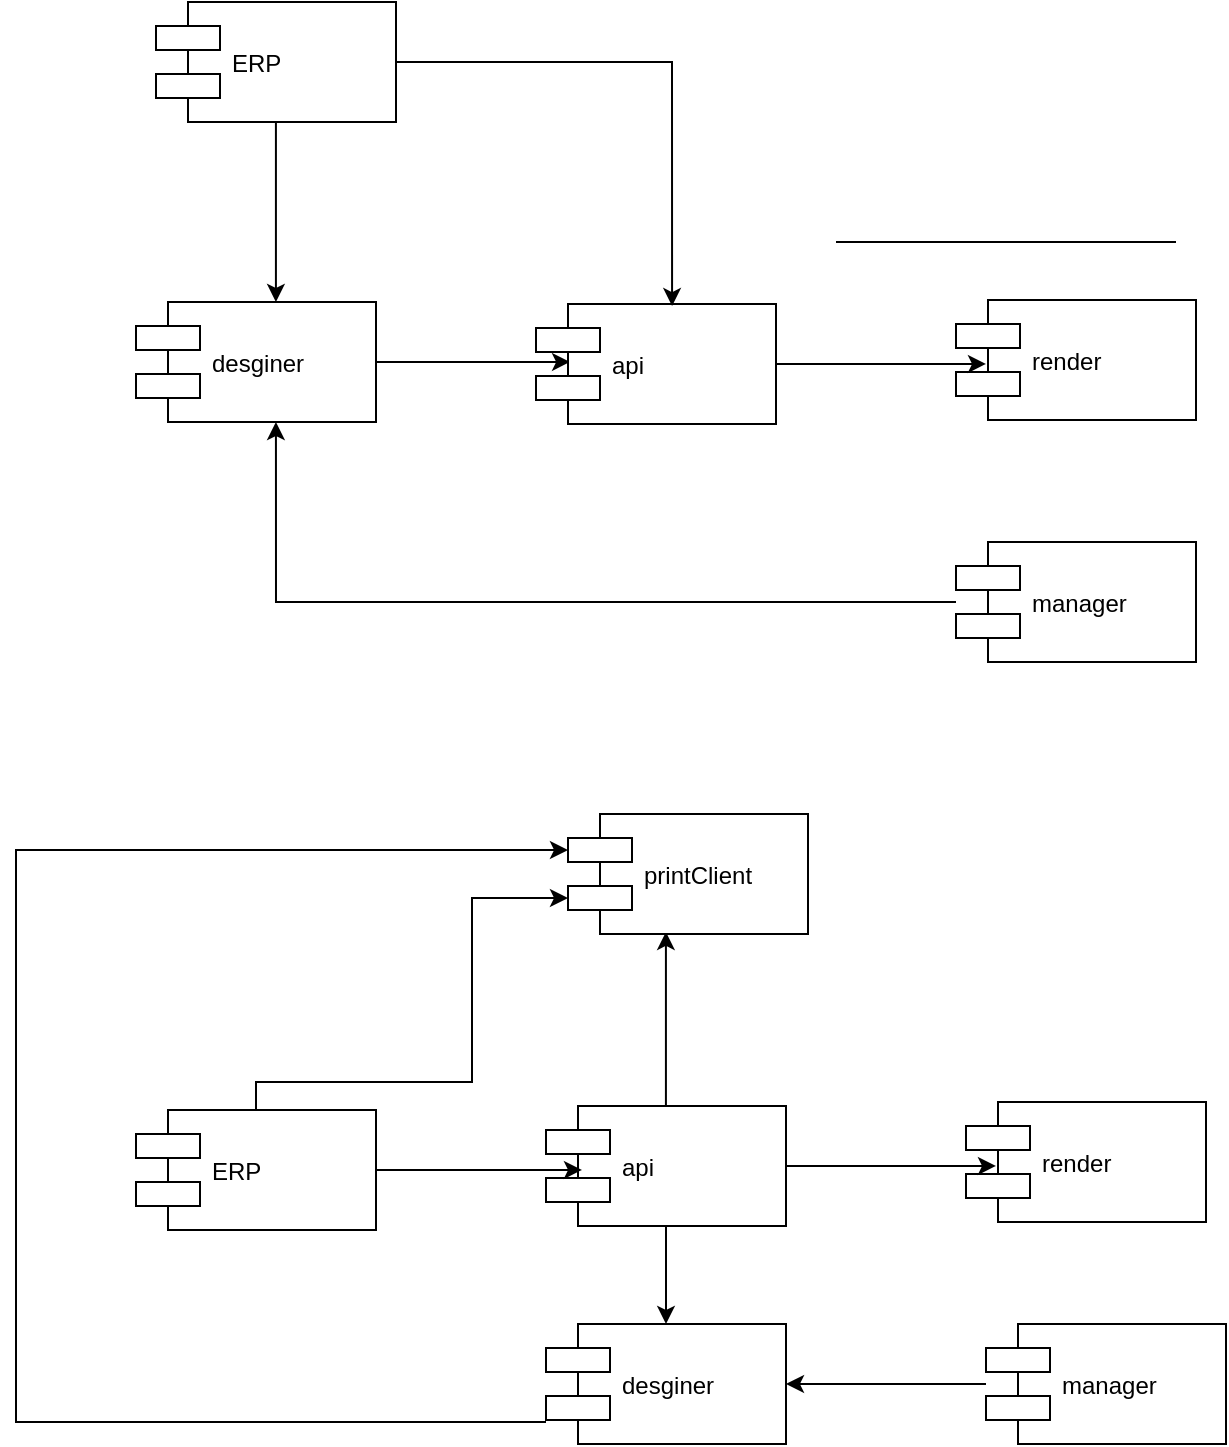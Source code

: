 <mxfile version="12.1.9" type="github" pages="9">
  <diagram id="8WeKBrH2OZSk2AMbdLbP" name="Page-1">
    <mxGraphModel dx="1662" dy="794" grid="1" gridSize="10" guides="1" tooltips="1" connect="1" arrows="1" fold="1" page="1" pageScale="1" pageWidth="827" pageHeight="1169" math="0" shadow="0">
      <root>
        <mxCell id="0"/>
        <mxCell id="1" parent="0"/>
        <mxCell id="CLk5Blm6c0726313Sfja-10" style="edgeStyle=orthogonalEdgeStyle;rounded=0;orthogonalLoop=1;jettySize=auto;html=1;entryX=0.142;entryY=0.483;entryDx=0;entryDy=0;entryPerimeter=0;" parent="1" source="CLk5Blm6c0726313Sfja-2" target="CLk5Blm6c0726313Sfja-5" edge="1">
          <mxGeometry relative="1" as="geometry">
            <mxPoint x="330" y="300" as="targetPoint"/>
          </mxGeometry>
        </mxCell>
        <mxCell id="CLk5Blm6c0726313Sfja-2" value="desginer" style="shape=component;align=left;spacingLeft=36;" parent="1" vertex="1">
          <mxGeometry x="130" y="270" width="120" height="60" as="geometry"/>
        </mxCell>
        <mxCell id="CLk5Blm6c0726313Sfja-6" style="edgeStyle=orthogonalEdgeStyle;rounded=0;orthogonalLoop=1;jettySize=auto;html=1;entryX=0.583;entryY=1;entryDx=0;entryDy=0;entryPerimeter=0;" parent="1" source="CLk5Blm6c0726313Sfja-3" target="CLk5Blm6c0726313Sfja-2" edge="1">
          <mxGeometry relative="1" as="geometry"/>
        </mxCell>
        <mxCell id="CLk5Blm6c0726313Sfja-3" value="manager" style="shape=component;align=left;spacingLeft=36;" parent="1" vertex="1">
          <mxGeometry x="540" y="390" width="120" height="60" as="geometry"/>
        </mxCell>
        <mxCell id="CLk5Blm6c0726313Sfja-4" value="render" style="shape=component;align=left;spacingLeft=36;" parent="1" vertex="1">
          <mxGeometry x="540" y="269" width="120" height="60" as="geometry"/>
        </mxCell>
        <mxCell id="CLk5Blm6c0726313Sfja-11" style="edgeStyle=orthogonalEdgeStyle;rounded=0;orthogonalLoop=1;jettySize=auto;html=1;entryX=0.125;entryY=0.533;entryDx=0;entryDy=0;entryPerimeter=0;" parent="1" source="CLk5Blm6c0726313Sfja-5" target="CLk5Blm6c0726313Sfja-4" edge="1">
          <mxGeometry relative="1" as="geometry"/>
        </mxCell>
        <mxCell id="CLk5Blm6c0726313Sfja-5" value="api" style="shape=component;align=left;spacingLeft=36;" parent="1" vertex="1">
          <mxGeometry x="330" y="271" width="120" height="60" as="geometry"/>
        </mxCell>
        <mxCell id="CLk5Blm6c0726313Sfja-8" style="edgeStyle=orthogonalEdgeStyle;rounded=0;orthogonalLoop=1;jettySize=auto;html=1;entryX=0.583;entryY=0;entryDx=0;entryDy=0;entryPerimeter=0;" parent="1" source="CLk5Blm6c0726313Sfja-7" target="CLk5Blm6c0726313Sfja-2" edge="1">
          <mxGeometry relative="1" as="geometry"/>
        </mxCell>
        <mxCell id="CLk5Blm6c0726313Sfja-9" style="edgeStyle=orthogonalEdgeStyle;rounded=0;orthogonalLoop=1;jettySize=auto;html=1;entryX=0.567;entryY=0.017;entryDx=0;entryDy=0;entryPerimeter=0;" parent="1" source="CLk5Blm6c0726313Sfja-7" target="CLk5Blm6c0726313Sfja-5" edge="1">
          <mxGeometry relative="1" as="geometry"/>
        </mxCell>
        <mxCell id="CLk5Blm6c0726313Sfja-7" value="ERP" style="shape=component;align=left;spacingLeft=36;" parent="1" vertex="1">
          <mxGeometry x="140" y="120" width="120" height="60" as="geometry"/>
        </mxCell>
        <mxCell id="CLk5Blm6c0726313Sfja-25" style="edgeStyle=orthogonalEdgeStyle;rounded=0;orthogonalLoop=1;jettySize=auto;html=1;entryX=1;entryY=0.5;entryDx=0;entryDy=0;" parent="1" source="CLk5Blm6c0726313Sfja-16" target="CLk5Blm6c0726313Sfja-23" edge="1">
          <mxGeometry relative="1" as="geometry"/>
        </mxCell>
        <mxCell id="CLk5Blm6c0726313Sfja-16" value="manager" style="shape=component;align=left;spacingLeft=36;" parent="1" vertex="1">
          <mxGeometry x="555" y="781" width="120" height="60" as="geometry"/>
        </mxCell>
        <mxCell id="CLk5Blm6c0726313Sfja-17" value="render" style="shape=component;align=left;spacingLeft=36;" parent="1" vertex="1">
          <mxGeometry x="545" y="670" width="120" height="60" as="geometry"/>
        </mxCell>
        <mxCell id="CLk5Blm6c0726313Sfja-18" style="edgeStyle=orthogonalEdgeStyle;rounded=0;orthogonalLoop=1;jettySize=auto;html=1;entryX=0.125;entryY=0.533;entryDx=0;entryDy=0;entryPerimeter=0;" parent="1" source="CLk5Blm6c0726313Sfja-19" target="CLk5Blm6c0726313Sfja-17" edge="1">
          <mxGeometry relative="1" as="geometry"/>
        </mxCell>
        <mxCell id="CLk5Blm6c0726313Sfja-24" style="edgeStyle=orthogonalEdgeStyle;rounded=0;orthogonalLoop=1;jettySize=auto;html=1;entryX=0.5;entryY=0;entryDx=0;entryDy=0;" parent="1" source="CLk5Blm6c0726313Sfja-19" target="CLk5Blm6c0726313Sfja-23" edge="1">
          <mxGeometry relative="1" as="geometry"/>
        </mxCell>
        <mxCell id="QLiTG6M94rN8V7D73Ydz-2" style="edgeStyle=orthogonalEdgeStyle;rounded=0;orthogonalLoop=1;jettySize=auto;html=1;entryX=0.408;entryY=0.983;entryDx=0;entryDy=0;entryPerimeter=0;" parent="1" source="CLk5Blm6c0726313Sfja-19" target="QLiTG6M94rN8V7D73Ydz-1" edge="1">
          <mxGeometry relative="1" as="geometry"/>
        </mxCell>
        <mxCell id="CLk5Blm6c0726313Sfja-19" value="api" style="shape=component;align=left;spacingLeft=36;" parent="1" vertex="1">
          <mxGeometry x="335" y="672" width="120" height="60" as="geometry"/>
        </mxCell>
        <mxCell id="CLk5Blm6c0726313Sfja-21" style="edgeStyle=orthogonalEdgeStyle;rounded=0;orthogonalLoop=1;jettySize=auto;html=1;entryX=0.15;entryY=0.533;entryDx=0;entryDy=0;entryPerimeter=0;" parent="1" source="CLk5Blm6c0726313Sfja-22" target="CLk5Blm6c0726313Sfja-19" edge="1">
          <mxGeometry relative="1" as="geometry"/>
        </mxCell>
        <mxCell id="QLiTG6M94rN8V7D73Ydz-3" style="edgeStyle=orthogonalEdgeStyle;rounded=0;orthogonalLoop=1;jettySize=auto;html=1;entryX=0;entryY=0.7;entryDx=0;entryDy=0;" parent="1" source="CLk5Blm6c0726313Sfja-22" target="QLiTG6M94rN8V7D73Ydz-1" edge="1">
          <mxGeometry relative="1" as="geometry">
            <Array as="points">
              <mxPoint x="190" y="660"/>
              <mxPoint x="298" y="660"/>
              <mxPoint x="298" y="568"/>
            </Array>
          </mxGeometry>
        </mxCell>
        <mxCell id="CLk5Blm6c0726313Sfja-22" value="ERP" style="shape=component;align=left;spacingLeft=36;" parent="1" vertex="1">
          <mxGeometry x="130" y="674" width="120" height="60" as="geometry"/>
        </mxCell>
        <mxCell id="QLiTG6M94rN8V7D73Ydz-5" style="edgeStyle=orthogonalEdgeStyle;rounded=0;orthogonalLoop=1;jettySize=auto;html=1;entryX=0;entryY=0.3;entryDx=0;entryDy=0;" parent="1" source="CLk5Blm6c0726313Sfja-23" target="QLiTG6M94rN8V7D73Ydz-1" edge="1">
          <mxGeometry relative="1" as="geometry">
            <Array as="points">
              <mxPoint x="70" y="830"/>
              <mxPoint x="70" y="544"/>
            </Array>
          </mxGeometry>
        </mxCell>
        <mxCell id="CLk5Blm6c0726313Sfja-23" value="desginer" style="shape=component;align=left;spacingLeft=36;" parent="1" vertex="1">
          <mxGeometry x="335" y="781" width="120" height="60" as="geometry"/>
        </mxCell>
        <mxCell id="QLiTG6M94rN8V7D73Ydz-1" value="printClient" style="shape=component;align=left;spacingLeft=36;" parent="1" vertex="1">
          <mxGeometry x="346" y="526" width="120" height="60" as="geometry"/>
        </mxCell>
        <mxCell id="g3KlrW-sXEBFiRhngZiP-1" value="" style="endArrow=none;html=1;" edge="1" parent="1">
          <mxGeometry width="50" height="50" relative="1" as="geometry">
            <mxPoint x="480" y="240" as="sourcePoint"/>
            <mxPoint x="650" y="240" as="targetPoint"/>
          </mxGeometry>
        </mxCell>
      </root>
    </mxGraphModel>
  </diagram>
  <diagram id="B3FyoPloalDEsmBR6PtU" name="Page-2">
    <mxGraphModel dx="1422" dy="796" grid="1" gridSize="10" guides="1" tooltips="1" connect="1" arrows="1" fold="1" page="1" pageScale="1" pageWidth="827" pageHeight="1169" math="0" shadow="0">
      <root>
        <mxCell id="fVUSy1wS9ZmYaahi_EEB-0"/>
        <mxCell id="fVUSy1wS9ZmYaahi_EEB-1" parent="fVUSy1wS9ZmYaahi_EEB-0"/>
        <mxCell id="fVUSy1wS9ZmYaahi_EEB-6" value="&lt;p style=&quot;margin: 0px ; margin-top: 4px ; text-align: center&quot;&gt;tableElement&lt;/p&gt;" style="verticalAlign=top;align=left;overflow=fill;fontSize=12;fontFamily=Helvetica;html=1;" vertex="1" parent="fVUSy1wS9ZmYaahi_EEB-1">
          <mxGeometry x="348" y="70" width="130" height="50" as="geometry"/>
        </mxCell>
        <mxCell id="fVUSy1wS9ZmYaahi_EEB-7" value="&lt;p style=&quot;margin: 0px ; margin-top: 4px ; text-align: center&quot;&gt;&lt;b&gt;textElement&lt;/b&gt;&lt;/p&gt;&lt;hr size=&quot;1&quot;&gt;&lt;div style=&quot;height: 2px&quot;&gt;&lt;/div&gt;&lt;hr size=&quot;1&quot;&gt;&lt;div style=&quot;height: 2px&quot;&gt;&lt;/div&gt;" style="verticalAlign=top;align=left;overflow=fill;fontSize=12;fontFamily=Helvetica;html=1;" vertex="1" parent="fVUSy1wS9ZmYaahi_EEB-1">
          <mxGeometry x="460" y="180" width="140" height="60" as="geometry"/>
        </mxCell>
        <mxCell id="fVUSy1wS9ZmYaahi_EEB-9" value="&lt;p style=&quot;margin: 0px ; margin-top: 4px ; text-align: center&quot;&gt;&lt;b&gt;designer&lt;/b&gt;&lt;/p&gt;&lt;hr size=&quot;1&quot;&gt;&lt;div style=&quot;height: 2px&quot;&gt;&lt;/div&gt;&lt;hr size=&quot;1&quot;&gt;&lt;div style=&quot;height: 2px&quot;&gt;&lt;/div&gt;" style="verticalAlign=top;align=left;overflow=fill;fontSize=12;fontFamily=Helvetica;html=1;" vertex="1" parent="fVUSy1wS9ZmYaahi_EEB-1">
          <mxGeometry x="260" y="180" width="140" height="60" as="geometry"/>
        </mxCell>
        <mxCell id="fVUSy1wS9ZmYaahi_EEB-10" value="&lt;p style=&quot;margin: 0px ; margin-top: 4px ; text-align: center&quot;&gt;&lt;b&gt;designer&lt;/b&gt;&lt;/p&gt;&lt;hr size=&quot;1&quot;&gt;&lt;div style=&quot;height: 2px&quot;&gt;&lt;/div&gt;&lt;hr size=&quot;1&quot;&gt;&lt;div style=&quot;height: 2px&quot;&gt;&lt;/div&gt;" style="verticalAlign=top;align=left;overflow=fill;fontSize=12;fontFamily=Helvetica;html=1;" vertex="1" parent="fVUSy1wS9ZmYaahi_EEB-1">
          <mxGeometry x="430" y="300" width="140" height="60" as="geometry"/>
        </mxCell>
      </root>
    </mxGraphModel>
  </diagram>
  <diagram id="4g-3BaJ1nfAESFMzbrD5" name="Page-3">
    <mxGraphModel dx="1422" dy="794" grid="1" gridSize="10" guides="1" tooltips="1" connect="1" arrows="1" fold="1" page="1" pageScale="1" pageWidth="827" pageHeight="1169" math="0" shadow="0">
      <root>
        <mxCell id="RHPfG9bbSnmFqtGS209j-0"/>
        <mxCell id="RHPfG9bbSnmFqtGS209j-1" parent="RHPfG9bbSnmFqtGS209j-0"/>
        <mxCell id="RHPfG9bbSnmFqtGS209j-33" value="" style="rounded=1;arcSize=10;dashed=1;strokeColor=#000000;fillColor=none;gradientColor=none;dashPattern=8 3 1 3;strokeWidth=2;" parent="RHPfG9bbSnmFqtGS209j-1" vertex="1">
          <mxGeometry x="110" y="110" width="490" height="200" as="geometry"/>
        </mxCell>
        <mxCell id="RHPfG9bbSnmFqtGS209j-3" value="ERP" style="html=1;" parent="RHPfG9bbSnmFqtGS209j-1" vertex="1">
          <mxGeometry x="240" y="190" width="110" height="50" as="geometry"/>
        </mxCell>
        <mxCell id="RHPfG9bbSnmFqtGS209j-4" value="PrintClient" style="html=1;" parent="RHPfG9bbSnmFqtGS209j-1" vertex="1">
          <mxGeometry x="390" y="240" width="110" height="50" as="geometry"/>
        </mxCell>
        <mxCell id="RHPfG9bbSnmFqtGS209j-18" style="edgeStyle=orthogonalEdgeStyle;rounded=0;orthogonalLoop=1;jettySize=auto;html=1;entryX=0.5;entryY=0;entryDx=0;entryDy=0;" parent="RHPfG9bbSnmFqtGS209j-1" source="RHPfG9bbSnmFqtGS209j-6" edge="1">
          <mxGeometry relative="1" as="geometry">
            <mxPoint x="295" y="465" as="targetPoint"/>
          </mxGeometry>
        </mxCell>
        <mxCell id="RHPfG9bbSnmFqtGS209j-20" style="edgeStyle=orthogonalEdgeStyle;rounded=0;orthogonalLoop=1;jettySize=auto;html=1;" parent="RHPfG9bbSnmFqtGS209j-1" source="RHPfG9bbSnmFqtGS209j-6" target="RHPfG9bbSnmFqtGS209j-13" edge="1">
          <mxGeometry relative="1" as="geometry"/>
        </mxCell>
        <mxCell id="RHPfG9bbSnmFqtGS209j-21" style="edgeStyle=orthogonalEdgeStyle;rounded=0;orthogonalLoop=1;jettySize=auto;html=1;entryX=1;entryY=0.5;entryDx=0;entryDy=0;" parent="RHPfG9bbSnmFqtGS209j-1" source="RHPfG9bbSnmFqtGS209j-6" target="RHPfG9bbSnmFqtGS209j-7" edge="1">
          <mxGeometry relative="1" as="geometry"/>
        </mxCell>
        <mxCell id="RHPfG9bbSnmFqtGS209j-6" value="API" style="html=1;" parent="RHPfG9bbSnmFqtGS209j-1" vertex="1">
          <mxGeometry x="240" y="360" width="110" height="50" as="geometry"/>
        </mxCell>
        <mxCell id="RHPfG9bbSnmFqtGS209j-42" style="edgeStyle=orthogonalEdgeStyle;rounded=0;orthogonalLoop=1;jettySize=auto;html=1;entryX=0;entryY=0.5;entryDx=0;entryDy=0;" parent="RHPfG9bbSnmFqtGS209j-1" source="RHPfG9bbSnmFqtGS209j-7" target="RHPfG9bbSnmFqtGS209j-9" edge="1">
          <mxGeometry relative="1" as="geometry">
            <Array as="points">
              <mxPoint x="160" y="495"/>
            </Array>
          </mxGeometry>
        </mxCell>
        <mxCell id="RHPfG9bbSnmFqtGS209j-7" value="render(pdf)" style="html=1;" parent="RHPfG9bbSnmFqtGS209j-1" vertex="1">
          <mxGeometry x="120" y="360" width="95" height="50" as="geometry"/>
        </mxCell>
        <mxCell id="RHPfG9bbSnmFqtGS209j-24" style="edgeStyle=orthogonalEdgeStyle;rounded=0;orthogonalLoop=1;jettySize=auto;html=1;" parent="RHPfG9bbSnmFqtGS209j-1" source="RHPfG9bbSnmFqtGS209j-8" edge="1">
          <mxGeometry relative="1" as="geometry">
            <mxPoint x="295" y="530" as="targetPoint"/>
          </mxGeometry>
        </mxCell>
        <mxCell id="RHPfG9bbSnmFqtGS209j-26" style="edgeStyle=orthogonalEdgeStyle;rounded=0;orthogonalLoop=1;jettySize=auto;html=1;entryX=1;entryY=0.5;entryDx=0;entryDy=0;" parent="RHPfG9bbSnmFqtGS209j-1" source="RHPfG9bbSnmFqtGS209j-8" target="RHPfG9bbSnmFqtGS209j-13" edge="1">
          <mxGeometry relative="1" as="geometry">
            <mxPoint x="445" y="412" as="targetPoint"/>
          </mxGeometry>
        </mxCell>
        <mxCell id="RHPfG9bbSnmFqtGS209j-8" value="Manager" style="html=1;" parent="RHPfG9bbSnmFqtGS209j-1" vertex="1">
          <mxGeometry x="240" y="580" width="110" height="50" as="geometry"/>
        </mxCell>
        <mxCell id="RHPfG9bbSnmFqtGS209j-9" value="" style="shape=datastore;whiteSpace=wrap;html=1;" parent="RHPfG9bbSnmFqtGS209j-1" vertex="1">
          <mxGeometry x="265" y="465" width="60" height="60" as="geometry"/>
        </mxCell>
        <mxCell id="RHPfG9bbSnmFqtGS209j-22" style="edgeStyle=orthogonalEdgeStyle;rounded=0;orthogonalLoop=1;jettySize=auto;html=1;entryX=0.5;entryY=0;entryDx=0;entryDy=0;" parent="RHPfG9bbSnmFqtGS209j-1" source="RHPfG9bbSnmFqtGS209j-12" target="RHPfG9bbSnmFqtGS209j-6" edge="1">
          <mxGeometry relative="1" as="geometry"/>
        </mxCell>
        <mxCell id="RHPfG9bbSnmFqtGS209j-30" style="edgeStyle=orthogonalEdgeStyle;rounded=0;orthogonalLoop=1;jettySize=auto;html=1;entryX=1;entryY=0.25;entryDx=0;entryDy=0;exitX=0;exitY=0.5;exitDx=0;exitDy=0;" parent="RHPfG9bbSnmFqtGS209j-1" source="RHPfG9bbSnmFqtGS209j-12" target="RHPfG9bbSnmFqtGS209j-13" edge="1">
          <mxGeometry relative="1" as="geometry">
            <Array as="points">
              <mxPoint x="200" y="265"/>
              <mxPoint x="200" y="140"/>
              <mxPoint x="540" y="140"/>
              <mxPoint x="540" y="373"/>
            </Array>
          </mxGeometry>
        </mxCell>
        <mxCell id="RHPfG9bbSnmFqtGS209j-12" value="Carpa3" style="html=1;" parent="RHPfG9bbSnmFqtGS209j-1" vertex="1">
          <mxGeometry x="240" y="240" width="110" height="50" as="geometry"/>
        </mxCell>
        <mxCell id="RHPfG9bbSnmFqtGS209j-29" style="edgeStyle=orthogonalEdgeStyle;rounded=0;orthogonalLoop=1;jettySize=auto;html=1;entryX=0.5;entryY=1;entryDx=0;entryDy=0;" parent="RHPfG9bbSnmFqtGS209j-1" source="RHPfG9bbSnmFqtGS209j-13" target="RHPfG9bbSnmFqtGS209j-4" edge="1">
          <mxGeometry relative="1" as="geometry"/>
        </mxCell>
        <mxCell id="RHPfG9bbSnmFqtGS209j-39" style="edgeStyle=orthogonalEdgeStyle;rounded=0;orthogonalLoop=1;jettySize=auto;html=1;entryX=1;entryY=0.5;entryDx=0;entryDy=0;" parent="RHPfG9bbSnmFqtGS209j-1" source="RHPfG9bbSnmFqtGS209j-13" target="RHPfG9bbSnmFqtGS209j-9" edge="1">
          <mxGeometry relative="1" as="geometry">
            <Array as="points">
              <mxPoint x="430" y="495"/>
            </Array>
          </mxGeometry>
        </mxCell>
        <mxCell id="RHPfG9bbSnmFqtGS209j-13" value="designer" style="html=1;" parent="RHPfG9bbSnmFqtGS209j-1" vertex="1">
          <mxGeometry x="390" y="360" width="110" height="50" as="geometry"/>
        </mxCell>
        <mxCell id="RHPfG9bbSnmFqtGS209j-15" value="" style="endArrow=block;endFill=1;endSize=6;html=1;entryX=0;entryY=0.5;entryDx=0;entryDy=0;exitX=1;exitY=0.5;exitDx=0;exitDy=0;" parent="RHPfG9bbSnmFqtGS209j-1" source="RHPfG9bbSnmFqtGS209j-12" target="RHPfG9bbSnmFqtGS209j-4" edge="1">
          <mxGeometry width="100" relative="1" as="geometry">
            <mxPoint x="388" y="229.219" as="sourcePoint"/>
            <mxPoint x="680" y="510" as="targetPoint"/>
          </mxGeometry>
        </mxCell>
        <mxCell id="RHPfG9bbSnmFqtGS209j-43" value="" style="rounded=1;arcSize=10;dashed=1;strokeColor=#000000;fillColor=none;gradientColor=none;dashPattern=8 3 1 3;strokeWidth=2;" parent="RHPfG9bbSnmFqtGS209j-1" vertex="1">
          <mxGeometry x="100" y="330" width="510" height="340" as="geometry"/>
        </mxCell>
      </root>
    </mxGraphModel>
  </diagram>
  <diagram id="2RAc1FToBZxkx6g56VeS" name="Page-4">
    <mxGraphModel dx="1422" dy="794" grid="1" gridSize="10" guides="1" tooltips="1" connect="1" arrows="1" fold="1" page="1" pageScale="1" pageWidth="827" pageHeight="1169" math="0" shadow="0">
      <root>
        <mxCell id="eQsvFzjqt90aGZnp6RCj-0"/>
        <mxCell id="eQsvFzjqt90aGZnp6RCj-1" parent="eQsvFzjqt90aGZnp6RCj-0"/>
        <mxCell id="eQsvFzjqt90aGZnp6RCj-3" value="PrintClient" style="html=1;" parent="eQsvFzjqt90aGZnp6RCj-1" vertex="1">
          <mxGeometry x="400" y="240" width="110" height="50" as="geometry"/>
        </mxCell>
        <mxCell id="eQsvFzjqt90aGZnp6RCj-6" style="edgeStyle=orthogonalEdgeStyle;rounded=0;orthogonalLoop=1;jettySize=auto;html=1;entryX=1;entryY=0.5;entryDx=0;entryDy=0;" parent="eQsvFzjqt90aGZnp6RCj-1" source="eQsvFzjqt90aGZnp6RCj-7" target="eQsvFzjqt90aGZnp6RCj-9" edge="1">
          <mxGeometry relative="1" as="geometry"/>
        </mxCell>
        <mxCell id="eQsvFzjqt90aGZnp6RCj-7" value="API" style="html=1;" parent="eQsvFzjqt90aGZnp6RCj-1" vertex="1">
          <mxGeometry x="240" y="360" width="110" height="50" as="geometry"/>
        </mxCell>
        <mxCell id="eQsvFzjqt90aGZnp6RCj-9" value="render(pdf)" style="html=1;" parent="eQsvFzjqt90aGZnp6RCj-1" vertex="1">
          <mxGeometry x="120" y="360" width="95" height="50" as="geometry"/>
        </mxCell>
        <mxCell id="eQsvFzjqt90aGZnp6RCj-12" value="Manager" style="html=1;" parent="eQsvFzjqt90aGZnp6RCj-1" vertex="1">
          <mxGeometry x="240" y="580" width="110" height="50" as="geometry"/>
        </mxCell>
        <mxCell id="eQsvFzjqt90aGZnp6RCj-13" value="" style="shape=datastore;whiteSpace=wrap;html=1;" parent="eQsvFzjqt90aGZnp6RCj-1" vertex="1">
          <mxGeometry x="265" y="465" width="60" height="60" as="geometry"/>
        </mxCell>
        <mxCell id="eQsvFzjqt90aGZnp6RCj-16" value="Carpa3" style="html=1;" parent="eQsvFzjqt90aGZnp6RCj-1" vertex="1">
          <mxGeometry x="240" y="215" width="110" height="50" as="geometry"/>
        </mxCell>
        <mxCell id="eQsvFzjqt90aGZnp6RCj-19" value="designer" style="html=1;" parent="eQsvFzjqt90aGZnp6RCj-1" vertex="1">
          <mxGeometry x="240" y="265" width="110" height="50" as="geometry"/>
        </mxCell>
      </root>
    </mxGraphModel>
  </diagram>
  <diagram id="zPoORe4KRgJn9RjFVXxD" name="oldprint">
    <mxGraphModel dx="1662" dy="794" grid="1" gridSize="10" guides="1" tooltips="1" connect="1" arrows="1" fold="1" page="1" pageScale="1" pageWidth="827" pageHeight="1169" math="0" shadow="0">
      <root>
        <mxCell id="7W_P4amZgrFeNrBbQ7yq-0"/>
        <mxCell id="7W_P4amZgrFeNrBbQ7yq-1" parent="7W_P4amZgrFeNrBbQ7yq-0"/>
        <mxCell id="7W_P4amZgrFeNrBbQ7yq-20" value="打印服务端" style="verticalAlign=top;align=left;spacingTop=8;spacingLeft=2;spacingRight=12;shape=cube;size=10;direction=south;fontStyle=4;html=1;" parent="7W_P4amZgrFeNrBbQ7yq-1" vertex="1">
          <mxGeometry x="770" y="380" width="280" height="411" as="geometry"/>
        </mxCell>
        <mxCell id="7W_P4amZgrFeNrBbQ7yq-17" value="GraspReportSvr打印客户端" style="verticalAlign=top;align=left;spacingTop=8;spacingLeft=2;spacingRight=12;shape=cube;size=10;direction=south;fontStyle=4;html=1;" parent="7W_P4amZgrFeNrBbQ7yq-1" vertex="1">
          <mxGeometry x="107" y="377" width="540" height="420" as="geometry"/>
        </mxCell>
        <mxCell id="7W_P4amZgrFeNrBbQ7yq-12" style="edgeStyle=orthogonalEdgeStyle;rounded=0;orthogonalLoop=1;jettySize=auto;html=1;entryX=0.017;entryY=0.588;entryDx=0;entryDy=0;entryPerimeter=0;" parent="7W_P4amZgrFeNrBbQ7yq-1" source="7W_P4amZgrFeNrBbQ7yq-2" target="7W_P4amZgrFeNrBbQ7yq-8" edge="1">
          <mxGeometry relative="1" as="geometry"/>
        </mxCell>
        <mxCell id="7W_P4amZgrFeNrBbQ7yq-22" value="升级安装" style="text;html=1;resizable=0;points=[];align=center;verticalAlign=middle;labelBackgroundColor=#ffffff;" parent="7W_P4amZgrFeNrBbQ7yq-12" vertex="1" connectable="0">
          <mxGeometry x="-0.107" y="-1" relative="1" as="geometry">
            <mxPoint as="offset"/>
          </mxGeometry>
        </mxCell>
        <mxCell id="7W_P4amZgrFeNrBbQ7yq-13" style="rounded=0;orthogonalLoop=1;jettySize=auto;html=1;entryX=0.558;entryY=0.025;entryDx=0;entryDy=0;entryPerimeter=0;" parent="7W_P4amZgrFeNrBbQ7yq-1" source="7W_P4amZgrFeNrBbQ7yq-2" target="7W_P4amZgrFeNrBbQ7yq-3" edge="1">
          <mxGeometry relative="1" as="geometry"/>
        </mxCell>
        <mxCell id="7W_P4amZgrFeNrBbQ7yq-14" style="rounded=0;orthogonalLoop=1;jettySize=auto;html=1;" parent="7W_P4amZgrFeNrBbQ7yq-1" source="7W_P4amZgrFeNrBbQ7yq-2" target="7W_P4amZgrFeNrBbQ7yq-4" edge="1">
          <mxGeometry relative="1" as="geometry"/>
        </mxCell>
        <mxCell id="7W_P4amZgrFeNrBbQ7yq-15" style="rounded=0;orthogonalLoop=1;jettySize=auto;html=1;entryX=0.442;entryY=-0.062;entryDx=0;entryDy=0;entryPerimeter=0;" parent="7W_P4amZgrFeNrBbQ7yq-1" source="7W_P4amZgrFeNrBbQ7yq-2" target="7W_P4amZgrFeNrBbQ7yq-5" edge="1">
          <mxGeometry relative="1" as="geometry"/>
        </mxCell>
        <mxCell id="7W_P4amZgrFeNrBbQ7yq-16" style="rounded=0;orthogonalLoop=1;jettySize=auto;html=1;" parent="7W_P4amZgrFeNrBbQ7yq-1" source="7W_P4amZgrFeNrBbQ7yq-2" target="7W_P4amZgrFeNrBbQ7yq-6" edge="1">
          <mxGeometry relative="1" as="geometry"/>
        </mxCell>
        <mxCell id="7W_P4amZgrFeNrBbQ7yq-2" value="GraspReportSrv.exe" style="shape=ext;rounded=1;html=1;whiteSpace=wrap;" parent="7W_P4amZgrFeNrBbQ7yq-1" vertex="1">
          <mxGeometry x="300" y="424" width="120" height="80" as="geometry"/>
        </mxCell>
        <mxCell id="7W_P4amZgrFeNrBbQ7yq-23" style="edgeStyle=none;rounded=0;orthogonalLoop=1;jettySize=auto;html=1;exitX=0.858;exitY=0;exitDx=0;exitDy=0;exitPerimeter=0;" parent="7W_P4amZgrFeNrBbQ7yq-1" source="7W_P4amZgrFeNrBbQ7yq-3" target="7W_P4amZgrFeNrBbQ7yq-8" edge="1">
          <mxGeometry relative="1" as="geometry"/>
        </mxCell>
        <mxCell id="FvczVwc3U7X9nAuYHHl1-0" value="云样式" style="text;html=1;resizable=0;points=[];align=center;verticalAlign=middle;labelBackgroundColor=#ffffff;" parent="7W_P4amZgrFeNrBbQ7yq-23" vertex="1" connectable="0">
          <mxGeometry x="0.072" y="-1" relative="1" as="geometry">
            <mxPoint as="offset"/>
          </mxGeometry>
        </mxCell>
        <mxCell id="7W_P4amZgrFeNrBbQ7yq-3" value="cprint.dll" style="shape=ext;rounded=1;html=1;whiteSpace=wrap;" parent="7W_P4amZgrFeNrBbQ7yq-1" vertex="1">
          <mxGeometry x="140" y="654" width="120" height="80" as="geometry"/>
        </mxCell>
        <mxCell id="7W_P4amZgrFeNrBbQ7yq-24" style="edgeStyle=none;rounded=0;orthogonalLoop=1;jettySize=auto;html=1;exitX=0.75;exitY=0;exitDx=0;exitDy=0;" parent="7W_P4amZgrFeNrBbQ7yq-1" source="7W_P4amZgrFeNrBbQ7yq-4" target="7W_P4amZgrFeNrBbQ7yq-8" edge="1">
          <mxGeometry relative="1" as="geometry"/>
        </mxCell>
        <mxCell id="7W_P4amZgrFeNrBbQ7yq-4" value="report.dll" style="shape=ext;rounded=1;html=1;whiteSpace=wrap;" parent="7W_P4amZgrFeNrBbQ7yq-1" vertex="1">
          <mxGeometry x="260" y="654" width="120" height="80" as="geometry"/>
        </mxCell>
        <mxCell id="7W_P4amZgrFeNrBbQ7yq-5" value="barcode.dll" style="shape=ext;rounded=1;html=1;whiteSpace=wrap;" parent="7W_P4amZgrFeNrBbQ7yq-1" vertex="1">
          <mxGeometry x="380" y="654" width="120" height="80" as="geometry"/>
        </mxCell>
        <mxCell id="7W_P4amZgrFeNrBbQ7yq-6" value="billprint.dll" style="shape=ext;rounded=1;html=1;whiteSpace=wrap;" parent="7W_P4amZgrFeNrBbQ7yq-1" vertex="1">
          <mxGeometry x="493" y="654" width="120" height="80" as="geometry"/>
        </mxCell>
        <mxCell id="7W_P4amZgrFeNrBbQ7yq-11" style="edgeStyle=orthogonalEdgeStyle;rounded=0;orthogonalLoop=1;jettySize=auto;html=1;" parent="7W_P4amZgrFeNrBbQ7yq-1" source="7W_P4amZgrFeNrBbQ7yq-7" target="7W_P4amZgrFeNrBbQ7yq-9" edge="1">
          <mxGeometry relative="1" as="geometry"/>
        </mxCell>
        <mxCell id="7W_P4amZgrFeNrBbQ7yq-7" value="Manager(.Net)" style="shape=ext;rounded=1;html=1;whiteSpace=wrap;" parent="7W_P4amZgrFeNrBbQ7yq-1" vertex="1">
          <mxGeometry x="830" y="677" width="120" height="80" as="geometry"/>
        </mxCell>
        <mxCell id="7W_P4amZgrFeNrBbQ7yq-10" style="edgeStyle=orthogonalEdgeStyle;rounded=0;orthogonalLoop=1;jettySize=auto;html=1;entryX=0.5;entryY=0;entryDx=0;entryDy=0;" parent="7W_P4amZgrFeNrBbQ7yq-1" source="7W_P4amZgrFeNrBbQ7yq-8" target="7W_P4amZgrFeNrBbQ7yq-9" edge="1">
          <mxGeometry relative="1" as="geometry"/>
        </mxCell>
        <mxCell id="7W_P4amZgrFeNrBbQ7yq-8" value="ApI（.Net）" style="shape=ext;rounded=1;html=1;whiteSpace=wrap;" parent="7W_P4amZgrFeNrBbQ7yq-1" vertex="1">
          <mxGeometry x="830" y="417" width="120" height="80" as="geometry"/>
        </mxCell>
        <mxCell id="7W_P4amZgrFeNrBbQ7yq-9" value="database" style="shape=datastore;whiteSpace=wrap;html=1;" parent="7W_P4amZgrFeNrBbQ7yq-1" vertex="1">
          <mxGeometry x="860" y="557" width="60" height="60" as="geometry"/>
        </mxCell>
        <mxCell id="7W_P4amZgrFeNrBbQ7yq-18" value="产品web端" style="verticalAlign=top;align=left;spacingTop=8;spacingLeft=2;spacingRight=12;shape=cube;size=10;direction=south;fontStyle=4;html=1;" parent="7W_P4amZgrFeNrBbQ7yq-1" vertex="1">
          <mxGeometry x="107" y="200" width="520" height="120" as="geometry"/>
        </mxCell>
        <mxCell id="7W_P4amZgrFeNrBbQ7yq-25" value="云样式" style="text;html=1;resizable=0;points=[];autosize=1;align=left;verticalAlign=top;spacingTop=-4;" parent="7W_P4amZgrFeNrBbQ7yq-1" vertex="1">
          <mxGeometry x="602" y="538" width="50" height="20" as="geometry"/>
        </mxCell>
        <mxCell id="guIqVMI_MzQHFYZH1WRR-0" value="carpa3" style="html=1;" parent="7W_P4amZgrFeNrBbQ7yq-1" vertex="1">
          <mxGeometry x="305" y="260" width="110" height="50" as="geometry"/>
        </mxCell>
        <mxCell id="7W_P4amZgrFeNrBbQ7yq-19" style="edgeStyle=none;rounded=0;orthogonalLoop=1;jettySize=auto;html=1;exitX=0.5;exitY=1;exitDx=0;exitDy=0;" parent="7W_P4amZgrFeNrBbQ7yq-1" source="guIqVMI_MzQHFYZH1WRR-0" edge="1">
          <mxGeometry relative="1" as="geometry">
            <mxPoint x="360" y="420" as="targetPoint"/>
          </mxGeometry>
        </mxCell>
        <mxCell id="7W_P4amZgrFeNrBbQ7yq-21" value="http" style="text;html=1;resizable=0;points=[];align=center;verticalAlign=middle;labelBackgroundColor=#ffffff;" parent="7W_P4amZgrFeNrBbQ7yq-19" vertex="1" connectable="0">
          <mxGeometry x="-0.271" y="-3" relative="1" as="geometry">
            <mxPoint as="offset"/>
          </mxGeometry>
        </mxCell>
        <mxCell id="exvond_ArearRX20bD5K-0" value="&lt;b&gt;&lt;font style=&quot;font-size: 24px&quot;&gt;GraspReportSvr打印模式&lt;/font&gt;&lt;/b&gt;" style="text;html=1;strokeColor=none;fillColor=none;align=center;verticalAlign=middle;whiteSpace=wrap;rounded=0;" parent="7W_P4amZgrFeNrBbQ7yq-1" vertex="1">
          <mxGeometry x="80" y="150" width="290" height="20" as="geometry"/>
        </mxCell>
      </root>
    </mxGraphModel>
  </diagram>
  <diagram id="nRLl6bzKFLuZPRJvylD4" name="newprint local">
    <mxGraphModel dx="1422" dy="794" grid="1" gridSize="10" guides="1" tooltips="1" connect="1" arrows="1" fold="1" page="1" pageScale="1" pageWidth="827" pageHeight="1169" math="0" shadow="0">
      <root>
        <mxCell id="c_YST7R3yj25FNf7m_A6-0"/>
        <mxCell id="c_YST7R3yj25FNf7m_A6-1" parent="c_YST7R3yj25FNf7m_A6-0"/>
        <mxCell id="wVXVZlJPEzaspN99SlVb-6" value="打印服务端" style="verticalAlign=top;align=left;spacingTop=8;spacingLeft=2;spacingRight=12;shape=cube;size=10;direction=south;fontStyle=4;html=1;" parent="c_YST7R3yj25FNf7m_A6-1" vertex="1">
          <mxGeometry x="645" y="380" width="420" height="350" as="geometry"/>
        </mxCell>
        <mxCell id="wVXVZlJPEzaspN99SlVb-5" value="Teemo打印客户端" style="verticalAlign=top;align=left;spacingTop=8;spacingLeft=2;spacingRight=12;shape=cube;size=10;direction=south;fontStyle=4;html=1;" parent="c_YST7R3yj25FNf7m_A6-1" vertex="1">
          <mxGeometry x="55" y="380" width="530" height="350" as="geometry"/>
        </mxCell>
        <mxCell id="ELb1Hus1aQVM730MEKDy-5" style="edgeStyle=none;rounded=0;orthogonalLoop=1;jettySize=auto;html=1;entryX=0.5;entryY=0;entryDx=0;entryDy=0;" parent="c_YST7R3yj25FNf7m_A6-1" source="ELb1Hus1aQVM730MEKDy-0" target="ELb1Hus1aQVM730MEKDy-1" edge="1">
          <mxGeometry relative="1" as="geometry"/>
        </mxCell>
        <mxCell id="wVXVZlJPEzaspN99SlVb-0" style="edgeStyle=none;rounded=0;orthogonalLoop=1;jettySize=auto;html=1;entryX=0;entryY=0.5;entryDx=0;entryDy=0;startArrow=classic;startFill=1;" parent="c_YST7R3yj25FNf7m_A6-1" source="ELb1Hus1aQVM730MEKDy-0" target="ELb1Hus1aQVM730MEKDy-11" edge="1">
          <mxGeometry relative="1" as="geometry"/>
        </mxCell>
        <mxCell id="lueIL5sHKjoFeUX91_Q8-1" value="socket.io 升级安装" style="text;html=1;resizable=0;points=[];align=center;verticalAlign=middle;labelBackgroundColor=#ffffff;" parent="wVXVZlJPEzaspN99SlVb-0" vertex="1" connectable="0">
          <mxGeometry x="-0.132" y="-2" relative="1" as="geometry">
            <mxPoint as="offset"/>
          </mxGeometry>
        </mxCell>
        <mxCell id="ELb1Hus1aQVM730MEKDy-0" value="TeemoClient.exe" style="html=1;" parent="c_YST7R3yj25FNf7m_A6-1" vertex="1">
          <mxGeometry x="235" y="420" width="110" height="50" as="geometry"/>
        </mxCell>
        <mxCell id="ELb1Hus1aQVM730MEKDy-6" style="edgeStyle=none;rounded=0;orthogonalLoop=1;jettySize=auto;html=1;entryX=0.5;entryY=0;entryDx=0;entryDy=0;" parent="c_YST7R3yj25FNf7m_A6-1" source="ELb1Hus1aQVM730MEKDy-1" target="ELb1Hus1aQVM730MEKDy-2" edge="1">
          <mxGeometry relative="1" as="geometry"/>
        </mxCell>
        <mxCell id="ELb1Hus1aQVM730MEKDy-7" style="edgeStyle=none;rounded=0;orthogonalLoop=1;jettySize=auto;html=1;entryX=0.591;entryY=0;entryDx=0;entryDy=0;entryPerimeter=0;" parent="c_YST7R3yj25FNf7m_A6-1" source="ELb1Hus1aQVM730MEKDy-1" target="ELb1Hus1aQVM730MEKDy-3" edge="1">
          <mxGeometry relative="1" as="geometry"/>
        </mxCell>
        <mxCell id="ELb1Hus1aQVM730MEKDy-8" style="edgeStyle=none;rounded=0;orthogonalLoop=1;jettySize=auto;html=1;entryX=0.5;entryY=0;entryDx=0;entryDy=0;" parent="c_YST7R3yj25FNf7m_A6-1" source="ELb1Hus1aQVM730MEKDy-1" target="ELb1Hus1aQVM730MEKDy-4" edge="1">
          <mxGeometry relative="1" as="geometry"/>
        </mxCell>
        <mxCell id="ELb1Hus1aQVM730MEKDy-10" style="edgeStyle=none;rounded=0;orthogonalLoop=1;jettySize=auto;html=1;entryX=0.382;entryY=0;entryDx=0;entryDy=0;entryPerimeter=0;" parent="c_YST7R3yj25FNf7m_A6-1" source="ELb1Hus1aQVM730MEKDy-1" target="ELb1Hus1aQVM730MEKDy-9" edge="1">
          <mxGeometry relative="1" as="geometry"/>
        </mxCell>
        <mxCell id="wVXVZlJPEzaspN99SlVb-1" style="edgeStyle=none;rounded=0;orthogonalLoop=1;jettySize=auto;html=1;entryX=0;entryY=0.75;entryDx=0;entryDy=0;" parent="c_YST7R3yj25FNf7m_A6-1" source="ELb1Hus1aQVM730MEKDy-1" target="ELb1Hus1aQVM730MEKDy-11" edge="1">
          <mxGeometry relative="1" as="geometry"/>
        </mxCell>
        <mxCell id="lueIL5sHKjoFeUX91_Q8-0" value="云样式" style="text;html=1;resizable=0;points=[];align=center;verticalAlign=middle;labelBackgroundColor=#ffffff;" parent="wVXVZlJPEzaspN99SlVb-1" vertex="1" connectable="0">
          <mxGeometry x="-0.102" y="-1" relative="1" as="geometry">
            <mxPoint as="offset"/>
          </mxGeometry>
        </mxCell>
        <mxCell id="ELb1Hus1aQVM730MEKDy-1" value="Invoke.dll" style="html=1;" parent="c_YST7R3yj25FNf7m_A6-1" vertex="1">
          <mxGeometry x="235" y="510" width="110" height="50" as="geometry"/>
        </mxCell>
        <mxCell id="ELb1Hus1aQVM730MEKDy-2" value="cprint.dll" style="html=1;" parent="c_YST7R3yj25FNf7m_A6-1" vertex="1">
          <mxGeometry x="70" y="620" width="110" height="50" as="geometry"/>
        </mxCell>
        <mxCell id="ELb1Hus1aQVM730MEKDy-3" value="report.dll" style="html=1;" parent="c_YST7R3yj25FNf7m_A6-1" vertex="1">
          <mxGeometry x="180" y="620" width="110" height="50" as="geometry"/>
        </mxCell>
        <mxCell id="ELb1Hus1aQVM730MEKDy-4" value="barcode.dll" style="html=1;" parent="c_YST7R3yj25FNf7m_A6-1" vertex="1">
          <mxGeometry x="290" y="620" width="110" height="50" as="geometry"/>
        </mxCell>
        <mxCell id="ELb1Hus1aQVM730MEKDy-9" value="billprint.dll" style="html=1;" parent="c_YST7R3yj25FNf7m_A6-1" vertex="1">
          <mxGeometry x="400" y="620" width="110" height="50" as="geometry"/>
        </mxCell>
        <mxCell id="7OXuG-GzCOp89bP3kd3g-3" style="edgeStyle=none;rounded=0;orthogonalLoop=1;jettySize=auto;html=1;" parent="c_YST7R3yj25FNf7m_A6-1" source="ELb1Hus1aQVM730MEKDy-11" target="7OXuG-GzCOp89bP3kd3g-1" edge="1">
          <mxGeometry relative="1" as="geometry"/>
        </mxCell>
        <mxCell id="7OXuG-GzCOp89bP3kd3g-4" style="edgeStyle=none;rounded=0;orthogonalLoop=1;jettySize=auto;html=1;" parent="c_YST7R3yj25FNf7m_A6-1" source="ELb1Hus1aQVM730MEKDy-11" target="ELb1Hus1aQVM730MEKDy-12" edge="1">
          <mxGeometry relative="1" as="geometry"/>
        </mxCell>
        <mxCell id="ELb1Hus1aQVM730MEKDy-11" value="api（nodejs）" style="html=1;" parent="c_YST7R3yj25FNf7m_A6-1" vertex="1">
          <mxGeometry x="732" y="420" width="110" height="50" as="geometry"/>
        </mxCell>
        <mxCell id="7OXuG-GzCOp89bP3kd3g-5" style="edgeStyle=none;rounded=0;orthogonalLoop=1;jettySize=auto;html=1;entryX=0.85;entryY=0.05;entryDx=0;entryDy=0;entryPerimeter=0;" parent="c_YST7R3yj25FNf7m_A6-1" source="ELb1Hus1aQVM730MEKDy-12" target="7OXuG-GzCOp89bP3kd3g-1" edge="1">
          <mxGeometry relative="1" as="geometry"/>
        </mxCell>
        <mxCell id="ELb1Hus1aQVM730MEKDy-12" value="render(pdf/excel)" style="html=1;" parent="c_YST7R3yj25FNf7m_A6-1" vertex="1">
          <mxGeometry x="905" y="420" width="110" height="50" as="geometry"/>
        </mxCell>
        <mxCell id="7OXuG-GzCOp89bP3kd3g-2" style="edgeStyle=none;rounded=0;orthogonalLoop=1;jettySize=auto;html=1;entryX=0.5;entryY=1;entryDx=0;entryDy=0;" parent="c_YST7R3yj25FNf7m_A6-1" source="7OXuG-GzCOp89bP3kd3g-0" target="7OXuG-GzCOp89bP3kd3g-1" edge="1">
          <mxGeometry relative="1" as="geometry"/>
        </mxCell>
        <mxCell id="7OXuG-GzCOp89bP3kd3g-0" value="manager（nodejs）" style="html=1;" parent="c_YST7R3yj25FNf7m_A6-1" vertex="1">
          <mxGeometry x="800" y="620" width="110" height="50" as="geometry"/>
        </mxCell>
        <mxCell id="7OXuG-GzCOp89bP3kd3g-1" value="database" style="shape=datastore;whiteSpace=wrap;html=1;" parent="c_YST7R3yj25FNf7m_A6-1" vertex="1">
          <mxGeometry x="825" y="510" width="60" height="60" as="geometry"/>
        </mxCell>
        <mxCell id="wVXVZlJPEzaspN99SlVb-2" value="产品web端" style="verticalAlign=top;align=left;spacingTop=8;spacingLeft=2;spacingRight=12;shape=cube;size=10;direction=south;fontStyle=4;html=1;" parent="c_YST7R3yj25FNf7m_A6-1" vertex="1">
          <mxGeometry x="55" y="220" width="530" height="120" as="geometry"/>
        </mxCell>
        <mxCell id="Ahp-o08RelP8LjvlRv9d-0" value="capra3" style="html=1;" parent="c_YST7R3yj25FNf7m_A6-1" vertex="1">
          <mxGeometry x="234" y="280" width="110" height="50" as="geometry"/>
        </mxCell>
        <mxCell id="wVXVZlJPEzaspN99SlVb-3" style="edgeStyle=none;rounded=0;orthogonalLoop=1;jettySize=auto;html=1;" parent="c_YST7R3yj25FNf7m_A6-1" source="Ahp-o08RelP8LjvlRv9d-0" target="ELb1Hus1aQVM730MEKDy-0" edge="1">
          <mxGeometry relative="1" as="geometry">
            <mxPoint x="291" y="343" as="sourcePoint"/>
          </mxGeometry>
        </mxCell>
        <mxCell id="Dmi2TvApH2iOahHvYNBw-1" value="&lt;font style=&quot;font-size: 24px&quot;&gt;&lt;b&gt;Teemo-本地打印模式&lt;/b&gt;&lt;/font&gt;" style="text;html=1;strokeColor=none;fillColor=none;align=center;verticalAlign=middle;whiteSpace=wrap;rounded=0;" parent="c_YST7R3yj25FNf7m_A6-1" vertex="1">
          <mxGeometry x="70" y="160" width="240" height="20" as="geometry"/>
        </mxCell>
      </root>
    </mxGraphModel>
  </diagram>
  <diagram id="2bSIBwlVYYN8tphBPkcS" name="newprintremote">
    <mxGraphModel dx="1422" dy="794" grid="1" gridSize="10" guides="1" tooltips="1" connect="1" arrows="1" fold="1" page="1" pageScale="1" pageWidth="827" pageHeight="1169" math="0" shadow="0">
      <root>
        <mxCell id="Ck8itT5Yb6rJNxxNIPB3-0"/>
        <mxCell id="Ck8itT5Yb6rJNxxNIPB3-1" parent="Ck8itT5Yb6rJNxxNIPB3-0"/>
        <mxCell id="Ck8itT5Yb6rJNxxNIPB3-2" value="打印服务端" style="verticalAlign=top;align=left;spacingTop=8;spacingLeft=2;spacingRight=12;shape=cube;size=10;direction=south;fontStyle=4;html=1;" parent="Ck8itT5Yb6rJNxxNIPB3-1" vertex="1">
          <mxGeometry x="700" y="340" width="420" height="350" as="geometry"/>
        </mxCell>
        <mxCell id="Ck8itT5Yb6rJNxxNIPB3-3" value="Teemo打印客户端" style="verticalAlign=top;align=left;spacingTop=8;spacingLeft=2;spacingRight=12;shape=cube;size=10;direction=south;fontStyle=4;html=1;" parent="Ck8itT5Yb6rJNxxNIPB3-1" vertex="1">
          <mxGeometry x="110" y="340" width="530" height="350" as="geometry"/>
        </mxCell>
        <mxCell id="Ck8itT5Yb6rJNxxNIPB3-4" style="edgeStyle=none;rounded=0;orthogonalLoop=1;jettySize=auto;html=1;entryX=0.5;entryY=0;entryDx=0;entryDy=0;" parent="Ck8itT5Yb6rJNxxNIPB3-1" source="Ck8itT5Yb6rJNxxNIPB3-6" target="Ck8itT5Yb6rJNxxNIPB3-12" edge="1">
          <mxGeometry relative="1" as="geometry"/>
        </mxCell>
        <mxCell id="Ck8itT5Yb6rJNxxNIPB3-6" value="TeemoClient.exe" style="html=1;" parent="Ck8itT5Yb6rJNxxNIPB3-1" vertex="1">
          <mxGeometry x="290" y="380" width="110" height="50" as="geometry"/>
        </mxCell>
        <mxCell id="Ck8itT5Yb6rJNxxNIPB3-7" style="edgeStyle=none;rounded=0;orthogonalLoop=1;jettySize=auto;html=1;entryX=0.5;entryY=0;entryDx=0;entryDy=0;" parent="Ck8itT5Yb6rJNxxNIPB3-1" source="Ck8itT5Yb6rJNxxNIPB3-12" target="Ck8itT5Yb6rJNxxNIPB3-13" edge="1">
          <mxGeometry relative="1" as="geometry"/>
        </mxCell>
        <mxCell id="Ck8itT5Yb6rJNxxNIPB3-8" style="edgeStyle=none;rounded=0;orthogonalLoop=1;jettySize=auto;html=1;entryX=0.591;entryY=0;entryDx=0;entryDy=0;entryPerimeter=0;" parent="Ck8itT5Yb6rJNxxNIPB3-1" source="Ck8itT5Yb6rJNxxNIPB3-12" target="Ck8itT5Yb6rJNxxNIPB3-14" edge="1">
          <mxGeometry relative="1" as="geometry"/>
        </mxCell>
        <mxCell id="Ck8itT5Yb6rJNxxNIPB3-9" style="edgeStyle=none;rounded=0;orthogonalLoop=1;jettySize=auto;html=1;entryX=0.5;entryY=0;entryDx=0;entryDy=0;" parent="Ck8itT5Yb6rJNxxNIPB3-1" source="Ck8itT5Yb6rJNxxNIPB3-12" target="Ck8itT5Yb6rJNxxNIPB3-15" edge="1">
          <mxGeometry relative="1" as="geometry"/>
        </mxCell>
        <mxCell id="Ck8itT5Yb6rJNxxNIPB3-10" style="edgeStyle=none;rounded=0;orthogonalLoop=1;jettySize=auto;html=1;entryX=0.382;entryY=0;entryDx=0;entryDy=0;entryPerimeter=0;" parent="Ck8itT5Yb6rJNxxNIPB3-1" source="Ck8itT5Yb6rJNxxNIPB3-12" target="Ck8itT5Yb6rJNxxNIPB3-16" edge="1">
          <mxGeometry relative="1" as="geometry"/>
        </mxCell>
        <mxCell id="Ck8itT5Yb6rJNxxNIPB3-11" style="edgeStyle=none;rounded=0;orthogonalLoop=1;jettySize=auto;html=1;entryX=0;entryY=0.75;entryDx=0;entryDy=0;" parent="Ck8itT5Yb6rJNxxNIPB3-1" source="Ck8itT5Yb6rJNxxNIPB3-12" target="Ck8itT5Yb6rJNxxNIPB3-19" edge="1">
          <mxGeometry relative="1" as="geometry"/>
        </mxCell>
        <mxCell id="OIK_fzuuG9Jip0N0s3FQ-0" value="云样式" style="text;html=1;resizable=0;points=[];align=center;verticalAlign=middle;labelBackgroundColor=#ffffff;" parent="Ck8itT5Yb6rJNxxNIPB3-11" vertex="1" connectable="0">
          <mxGeometry x="-0.165" y="-2" relative="1" as="geometry">
            <mxPoint as="offset"/>
          </mxGeometry>
        </mxCell>
        <mxCell id="Ck8itT5Yb6rJNxxNIPB3-12" value="Invoke.dll" style="html=1;" parent="Ck8itT5Yb6rJNxxNIPB3-1" vertex="1">
          <mxGeometry x="290" y="470" width="110" height="50" as="geometry"/>
        </mxCell>
        <mxCell id="Ck8itT5Yb6rJNxxNIPB3-13" value="cprint.dll" style="html=1;" parent="Ck8itT5Yb6rJNxxNIPB3-1" vertex="1">
          <mxGeometry x="125" y="580" width="110" height="50" as="geometry"/>
        </mxCell>
        <mxCell id="Ck8itT5Yb6rJNxxNIPB3-14" value="report.dll" style="html=1;" parent="Ck8itT5Yb6rJNxxNIPB3-1" vertex="1">
          <mxGeometry x="235" y="580" width="110" height="50" as="geometry"/>
        </mxCell>
        <mxCell id="Ck8itT5Yb6rJNxxNIPB3-15" value="barcode.dll" style="html=1;" parent="Ck8itT5Yb6rJNxxNIPB3-1" vertex="1">
          <mxGeometry x="345" y="580" width="110" height="50" as="geometry"/>
        </mxCell>
        <mxCell id="Ck8itT5Yb6rJNxxNIPB3-16" value="billprint.dll" style="html=1;" parent="Ck8itT5Yb6rJNxxNIPB3-1" vertex="1">
          <mxGeometry x="455" y="580" width="110" height="50" as="geometry"/>
        </mxCell>
        <mxCell id="Ck8itT5Yb6rJNxxNIPB3-17" style="edgeStyle=none;rounded=0;orthogonalLoop=1;jettySize=auto;html=1;" parent="Ck8itT5Yb6rJNxxNIPB3-1" source="Ck8itT5Yb6rJNxxNIPB3-19" target="Ck8itT5Yb6rJNxxNIPB3-24" edge="1">
          <mxGeometry relative="1" as="geometry"/>
        </mxCell>
        <mxCell id="Ck8itT5Yb6rJNxxNIPB3-18" style="edgeStyle=none;rounded=0;orthogonalLoop=1;jettySize=auto;html=1;" parent="Ck8itT5Yb6rJNxxNIPB3-1" source="Ck8itT5Yb6rJNxxNIPB3-19" target="Ck8itT5Yb6rJNxxNIPB3-21" edge="1">
          <mxGeometry relative="1" as="geometry"/>
        </mxCell>
        <mxCell id="Ck8itT5Yb6rJNxxNIPB3-28" style="edgeStyle=none;rounded=0;orthogonalLoop=1;jettySize=auto;html=1;entryX=1;entryY=0.5;entryDx=0;entryDy=0;startArrow=classic;startFill=1;exitX=0;exitY=0.5;exitDx=0;exitDy=0;" parent="Ck8itT5Yb6rJNxxNIPB3-1" source="Ck8itT5Yb6rJNxxNIPB3-19" edge="1">
          <mxGeometry relative="1" as="geometry">
            <mxPoint x="787" y="410" as="sourcePoint"/>
            <mxPoint x="400" y="410" as="targetPoint"/>
          </mxGeometry>
        </mxCell>
        <mxCell id="Ck8itT5Yb6rJNxxNIPB3-19" value="api（nodejs）" style="html=1;" parent="Ck8itT5Yb6rJNxxNIPB3-1" vertex="1">
          <mxGeometry x="787" y="380" width="110" height="50" as="geometry"/>
        </mxCell>
        <mxCell id="Ck8itT5Yb6rJNxxNIPB3-20" style="edgeStyle=none;rounded=0;orthogonalLoop=1;jettySize=auto;html=1;entryX=0.85;entryY=0.05;entryDx=0;entryDy=0;entryPerimeter=0;" parent="Ck8itT5Yb6rJNxxNIPB3-1" source="Ck8itT5Yb6rJNxxNIPB3-21" target="Ck8itT5Yb6rJNxxNIPB3-24" edge="1">
          <mxGeometry relative="1" as="geometry"/>
        </mxCell>
        <mxCell id="Ck8itT5Yb6rJNxxNIPB3-21" value="render(pdf/excel)" style="html=1;" parent="Ck8itT5Yb6rJNxxNIPB3-1" vertex="1">
          <mxGeometry x="960" y="380" width="110" height="50" as="geometry"/>
        </mxCell>
        <mxCell id="Ck8itT5Yb6rJNxxNIPB3-22" style="edgeStyle=none;rounded=0;orthogonalLoop=1;jettySize=auto;html=1;entryX=0.5;entryY=1;entryDx=0;entryDy=0;" parent="Ck8itT5Yb6rJNxxNIPB3-1" source="Ck8itT5Yb6rJNxxNIPB3-23" target="Ck8itT5Yb6rJNxxNIPB3-24" edge="1">
          <mxGeometry relative="1" as="geometry"/>
        </mxCell>
        <mxCell id="Ck8itT5Yb6rJNxxNIPB3-23" value="manager(nodejs)" style="html=1;" parent="Ck8itT5Yb6rJNxxNIPB3-1" vertex="1">
          <mxGeometry x="855" y="580" width="110" height="50" as="geometry"/>
        </mxCell>
        <mxCell id="Ck8itT5Yb6rJNxxNIPB3-24" value="database" style="shape=datastore;whiteSpace=wrap;html=1;" parent="Ck8itT5Yb6rJNxxNIPB3-1" vertex="1">
          <mxGeometry x="880" y="470" width="60" height="60" as="geometry"/>
        </mxCell>
        <mxCell id="Ck8itT5Yb6rJNxxNIPB3-25" value="产品web端" style="verticalAlign=top;align=left;spacingTop=8;spacingLeft=2;spacingRight=12;shape=cube;size=10;direction=south;fontStyle=4;html=1;" parent="Ck8itT5Yb6rJNxxNIPB3-1" vertex="1">
          <mxGeometry x="110" y="180" width="530" height="120" as="geometry"/>
        </mxCell>
        <mxCell id="Ck8itT5Yb6rJNxxNIPB3-26" value="capra3" style="html=1;" parent="Ck8itT5Yb6rJNxxNIPB3-1" vertex="1">
          <mxGeometry x="289" y="240" width="110" height="50" as="geometry"/>
        </mxCell>
        <mxCell id="Ck8itT5Yb6rJNxxNIPB3-27" style="edgeStyle=none;rounded=0;orthogonalLoop=1;jettySize=auto;html=1;entryX=0.25;entryY=0;entryDx=0;entryDy=0;" parent="Ck8itT5Yb6rJNxxNIPB3-1" source="Ck8itT5Yb6rJNxxNIPB3-26" target="Ck8itT5Yb6rJNxxNIPB3-19" edge="1">
          <mxGeometry relative="1" as="geometry">
            <mxPoint x="346" y="303" as="sourcePoint"/>
          </mxGeometry>
        </mxCell>
        <mxCell id="tkGY9ORU_RpFReK_nq-a-0" value="socketi.io&amp;nbsp; 执行打印\升级" style="text;html=1;resizable=0;points=[];autosize=1;align=left;verticalAlign=top;spacingTop=-4;" parent="Ck8itT5Yb6rJNxxNIPB3-1" vertex="1">
          <mxGeometry x="550" y="405" width="150" height="20" as="geometry"/>
        </mxCell>
        <mxCell id="e5_n5QiYrE9wZsrwacGl-0" value="&lt;font size=&quot;1&quot;&gt;&lt;b style=&quot;font-size: 24px&quot;&gt;Teemo-远程打印模式&lt;/b&gt;&lt;/font&gt;" style="text;html=1;strokeColor=none;fillColor=none;align=center;verticalAlign=middle;whiteSpace=wrap;rounded=0;" parent="Ck8itT5Yb6rJNxxNIPB3-1" vertex="1">
          <mxGeometry x="105" y="90" width="255" height="20" as="geometry"/>
        </mxCell>
      </root>
    </mxGraphModel>
  </diagram>
  <diagram id="G6eeWPVJKHN2MUvYheHy" name="new-oldprint">
    <mxGraphModel dx="1422" dy="828" grid="1" gridSize="10" guides="1" tooltips="1" connect="1" arrows="1" fold="1" page="1" pageScale="1" pageWidth="827" pageHeight="1169" math="0" shadow="0">
      <root>
        <mxCell id="WyNUe7LgEM1IGkZgm-iU-0"/>
        <mxCell id="WyNUe7LgEM1IGkZgm-iU-1" parent="WyNUe7LgEM1IGkZgm-iU-0"/>
        <mxCell id="npfBLR-Y_YIjaryftpen-0" value="打印服务端" style="verticalAlign=top;align=left;spacingTop=8;spacingLeft=2;spacingRight=12;shape=cube;size=10;direction=south;fontStyle=4;html=1;" parent="WyNUe7LgEM1IGkZgm-iU-1" vertex="1">
          <mxGeometry x="855" y="770" width="260" height="350" as="geometry"/>
        </mxCell>
        <mxCell id="npfBLR-Y_YIjaryftpen-1" value="Teemo打印客户端" style="verticalAlign=top;align=left;spacingTop=8;spacingLeft=2;spacingRight=12;shape=cube;size=10;direction=south;fontStyle=4;html=1;" parent="WyNUe7LgEM1IGkZgm-iU-1" vertex="1">
          <mxGeometry x="205" y="355" width="530" height="350" as="geometry"/>
        </mxCell>
        <mxCell id="50QDERftkAQza6LPpglG-1" style="edgeStyle=none;rounded=0;orthogonalLoop=1;jettySize=auto;html=1;entryX=0.5;entryY=0;entryDx=0;entryDy=0;startArrow=none;startFill=0;endArrow=classic;endFill=1;" parent="WyNUe7LgEM1IGkZgm-iU-1" source="npfBLR-Y_YIjaryftpen-5" target="npfBLR-Y_YIjaryftpen-11" edge="1">
          <mxGeometry relative="1" as="geometry"/>
        </mxCell>
        <mxCell id="npfBLR-Y_YIjaryftpen-5" value="TeemoClient.exe" style="html=1;" parent="WyNUe7LgEM1IGkZgm-iU-1" vertex="1">
          <mxGeometry x="380" y="390" width="110" height="50" as="geometry"/>
        </mxCell>
        <mxCell id="npfBLR-Y_YIjaryftpen-6" style="edgeStyle=none;rounded=0;orthogonalLoop=1;jettySize=auto;html=1;entryX=0.5;entryY=0;entryDx=0;entryDy=0;" parent="WyNUe7LgEM1IGkZgm-iU-1" source="npfBLR-Y_YIjaryftpen-11" target="npfBLR-Y_YIjaryftpen-12" edge="1">
          <mxGeometry relative="1" as="geometry"/>
        </mxCell>
        <mxCell id="npfBLR-Y_YIjaryftpen-7" style="edgeStyle=none;rounded=0;orthogonalLoop=1;jettySize=auto;html=1;entryX=0.591;entryY=0;entryDx=0;entryDy=0;entryPerimeter=0;" parent="WyNUe7LgEM1IGkZgm-iU-1" source="npfBLR-Y_YIjaryftpen-11" target="npfBLR-Y_YIjaryftpen-13" edge="1">
          <mxGeometry relative="1" as="geometry"/>
        </mxCell>
        <mxCell id="npfBLR-Y_YIjaryftpen-8" style="edgeStyle=none;rounded=0;orthogonalLoop=1;jettySize=auto;html=1;entryX=0.5;entryY=0;entryDx=0;entryDy=0;" parent="WyNUe7LgEM1IGkZgm-iU-1" source="npfBLR-Y_YIjaryftpen-11" target="npfBLR-Y_YIjaryftpen-14" edge="1">
          <mxGeometry relative="1" as="geometry"/>
        </mxCell>
        <mxCell id="npfBLR-Y_YIjaryftpen-9" style="edgeStyle=none;rounded=0;orthogonalLoop=1;jettySize=auto;html=1;entryX=0.382;entryY=0;entryDx=0;entryDy=0;entryPerimeter=0;" parent="WyNUe7LgEM1IGkZgm-iU-1" source="npfBLR-Y_YIjaryftpen-11" target="npfBLR-Y_YIjaryftpen-15" edge="1">
          <mxGeometry relative="1" as="geometry"/>
        </mxCell>
        <mxCell id="50QDERftkAQza6LPpglG-2" style="edgeStyle=none;rounded=0;orthogonalLoop=1;jettySize=auto;html=1;startArrow=none;startFill=0;endArrow=classic;endFill=1;" parent="WyNUe7LgEM1IGkZgm-iU-1" source="npfBLR-Y_YIjaryftpen-11" target="KGwUrScuC1vth8V-1vLu-3" edge="1">
          <mxGeometry relative="1" as="geometry"/>
        </mxCell>
        <mxCell id="50QDERftkAQza6LPpglG-3" value="云样式" style="text;html=1;resizable=0;points=[];align=center;verticalAlign=middle;labelBackgroundColor=#ffffff;" parent="50QDERftkAQza6LPpglG-2" vertex="1" connectable="0">
          <mxGeometry x="0.215" y="2" relative="1" as="geometry">
            <mxPoint as="offset"/>
          </mxGeometry>
        </mxCell>
        <mxCell id="npfBLR-Y_YIjaryftpen-11" value="Invoke.dll" style="html=1;" parent="WyNUe7LgEM1IGkZgm-iU-1" vertex="1">
          <mxGeometry x="380" y="480" width="110" height="50" as="geometry"/>
        </mxCell>
        <mxCell id="npfBLR-Y_YIjaryftpen-12" value="cprint.dll" style="html=1;" parent="WyNUe7LgEM1IGkZgm-iU-1" vertex="1">
          <mxGeometry x="215" y="590" width="110" height="50" as="geometry"/>
        </mxCell>
        <mxCell id="npfBLR-Y_YIjaryftpen-13" value="report.dll" style="html=1;" parent="WyNUe7LgEM1IGkZgm-iU-1" vertex="1">
          <mxGeometry x="325" y="590" width="110" height="50" as="geometry"/>
        </mxCell>
        <mxCell id="npfBLR-Y_YIjaryftpen-14" value="barcode.dll" style="html=1;" parent="WyNUe7LgEM1IGkZgm-iU-1" vertex="1">
          <mxGeometry x="435" y="590" width="110" height="50" as="geometry"/>
        </mxCell>
        <mxCell id="npfBLR-Y_YIjaryftpen-15" value="billprint.dll" style="html=1;" parent="WyNUe7LgEM1IGkZgm-iU-1" vertex="1">
          <mxGeometry x="545" y="590" width="110" height="50" as="geometry"/>
        </mxCell>
        <mxCell id="npfBLR-Y_YIjaryftpen-16" style="edgeStyle=none;rounded=0;orthogonalLoop=1;jettySize=auto;html=1;" parent="WyNUe7LgEM1IGkZgm-iU-1" source="npfBLR-Y_YIjaryftpen-19" target="npfBLR-Y_YIjaryftpen-24" edge="1">
          <mxGeometry relative="1" as="geometry"/>
        </mxCell>
        <mxCell id="npfBLR-Y_YIjaryftpen-19" value="api（.net)" style="html=1;" parent="WyNUe7LgEM1IGkZgm-iU-1" vertex="1">
          <mxGeometry x="942" y="810" width="110" height="50" as="geometry"/>
        </mxCell>
        <mxCell id="npfBLR-Y_YIjaryftpen-22" style="edgeStyle=none;rounded=0;orthogonalLoop=1;jettySize=auto;html=1;entryX=0.5;entryY=1;entryDx=0;entryDy=0;" parent="WyNUe7LgEM1IGkZgm-iU-1" source="npfBLR-Y_YIjaryftpen-23" target="npfBLR-Y_YIjaryftpen-24" edge="1">
          <mxGeometry relative="1" as="geometry"/>
        </mxCell>
        <mxCell id="npfBLR-Y_YIjaryftpen-23" value="manager(.net)" style="html=1;" parent="WyNUe7LgEM1IGkZgm-iU-1" vertex="1">
          <mxGeometry x="942" y="1010" width="110" height="50" as="geometry"/>
        </mxCell>
        <mxCell id="npfBLR-Y_YIjaryftpen-24" value="database" style="shape=datastore;whiteSpace=wrap;html=1;" parent="WyNUe7LgEM1IGkZgm-iU-1" vertex="1">
          <mxGeometry x="967" y="905" width="60" height="60" as="geometry"/>
        </mxCell>
        <mxCell id="npfBLR-Y_YIjaryftpen-25" value="产品web端" style="verticalAlign=top;align=left;spacingTop=8;spacingLeft=2;spacingRight=12;shape=cube;size=10;direction=south;fontStyle=4;html=1;" parent="WyNUe7LgEM1IGkZgm-iU-1" vertex="1">
          <mxGeometry x="200" y="190" width="530" height="120" as="geometry"/>
        </mxCell>
        <mxCell id="npfBLR-Y_YIjaryftpen-26" value="capra3" style="html=1;" parent="WyNUe7LgEM1IGkZgm-iU-1" vertex="1">
          <mxGeometry x="379" y="250" width="110" height="50" as="geometry"/>
        </mxCell>
        <mxCell id="npfBLR-Y_YIjaryftpen-27" style="edgeStyle=none;rounded=0;orthogonalLoop=1;jettySize=auto;html=1;entryX=0.5;entryY=0;entryDx=0;entryDy=0;" parent="WyNUe7LgEM1IGkZgm-iU-1" source="npfBLR-Y_YIjaryftpen-26" target="npfBLR-Y_YIjaryftpen-5" edge="1">
          <mxGeometry relative="1" as="geometry">
            <mxPoint x="436" y="313" as="sourcePoint"/>
          </mxGeometry>
        </mxCell>
        <mxCell id="kMsOqoDAmDW9qMkwEsQw-0" value="&lt;font style=&quot;font-size: 24px&quot;&gt;&lt;b&gt;Teemo-GraspReportSvr混合打印模式（兼容老打印）&lt;/b&gt;&lt;/font&gt;" style="text;html=1;strokeColor=none;fillColor=none;align=center;verticalAlign=middle;whiteSpace=wrap;rounded=0;" parent="WyNUe7LgEM1IGkZgm-iU-1" vertex="1">
          <mxGeometry x="150" y="110" width="600" height="20" as="geometry"/>
        </mxCell>
        <mxCell id="KGwUrScuC1vth8V-1vLu-0" value="打印服务端" style="verticalAlign=top;align=left;spacingTop=8;spacingLeft=2;spacingRight=12;shape=cube;size=10;direction=south;fontStyle=4;html=1;" parent="WyNUe7LgEM1IGkZgm-iU-1" vertex="1">
          <mxGeometry x="851.5" y="358" width="420" height="350" as="geometry"/>
        </mxCell>
        <mxCell id="KGwUrScuC1vth8V-1vLu-1" style="edgeStyle=none;rounded=0;orthogonalLoop=1;jettySize=auto;html=1;" parent="WyNUe7LgEM1IGkZgm-iU-1" source="KGwUrScuC1vth8V-1vLu-3" target="KGwUrScuC1vth8V-1vLu-8" edge="1">
          <mxGeometry relative="1" as="geometry"/>
        </mxCell>
        <mxCell id="KGwUrScuC1vth8V-1vLu-2" style="edgeStyle=none;rounded=0;orthogonalLoop=1;jettySize=auto;html=1;" parent="WyNUe7LgEM1IGkZgm-iU-1" source="KGwUrScuC1vth8V-1vLu-3" target="KGwUrScuC1vth8V-1vLu-5" edge="1">
          <mxGeometry relative="1" as="geometry"/>
        </mxCell>
        <mxCell id="KGwUrScuC1vth8V-1vLu-3" value="api（nodejs）" style="html=1;" parent="WyNUe7LgEM1IGkZgm-iU-1" vertex="1">
          <mxGeometry x="938.5" y="383" width="110" height="50" as="geometry"/>
        </mxCell>
        <mxCell id="KGwUrScuC1vth8V-1vLu-4" style="edgeStyle=none;rounded=0;orthogonalLoop=1;jettySize=auto;html=1;entryX=0.85;entryY=0.05;entryDx=0;entryDy=0;entryPerimeter=0;" parent="WyNUe7LgEM1IGkZgm-iU-1" source="KGwUrScuC1vth8V-1vLu-5" target="KGwUrScuC1vth8V-1vLu-8" edge="1">
          <mxGeometry relative="1" as="geometry"/>
        </mxCell>
        <mxCell id="KGwUrScuC1vth8V-1vLu-5" value="render(pdf/excel)" style="html=1;" parent="WyNUe7LgEM1IGkZgm-iU-1" vertex="1">
          <mxGeometry x="1111.5" y="383" width="110" height="50" as="geometry"/>
        </mxCell>
        <mxCell id="KGwUrScuC1vth8V-1vLu-6" style="edgeStyle=none;rounded=0;orthogonalLoop=1;jettySize=auto;html=1;entryX=0.5;entryY=1;entryDx=0;entryDy=0;" parent="WyNUe7LgEM1IGkZgm-iU-1" source="KGwUrScuC1vth8V-1vLu-7" target="KGwUrScuC1vth8V-1vLu-8" edge="1">
          <mxGeometry relative="1" as="geometry"/>
        </mxCell>
        <mxCell id="KGwUrScuC1vth8V-1vLu-7" value="manager(nodejs)" style="html=1;" parent="WyNUe7LgEM1IGkZgm-iU-1" vertex="1">
          <mxGeometry x="1006.5" y="583" width="110" height="50" as="geometry"/>
        </mxCell>
        <mxCell id="KGwUrScuC1vth8V-1vLu-8" value="database" style="shape=datastore;whiteSpace=wrap;html=1;" parent="WyNUe7LgEM1IGkZgm-iU-1" vertex="1">
          <mxGeometry x="1031.5" y="473" width="60" height="60" as="geometry"/>
        </mxCell>
        <mxCell id="npfBLR-Y_YIjaryftpen-3" style="edgeStyle=none;rounded=0;orthogonalLoop=1;jettySize=auto;html=1;entryX=0;entryY=0.5;entryDx=0;entryDy=0;startArrow=classic;startFill=1;endArrow=classic;endFill=1;" parent="WyNUe7LgEM1IGkZgm-iU-1" edge="1">
          <mxGeometry relative="1" as="geometry">
            <mxPoint x="490" y="413" as="sourcePoint"/>
            <mxPoint x="938.5" y="410" as="targetPoint"/>
          </mxGeometry>
        </mxCell>
        <mxCell id="qcHq2XOzDZ5fUErocspz-0" value="socket.io&amp;nbsp; 安装升级&amp;nbsp;" style="text;html=1;resizable=0;points=[];align=center;verticalAlign=middle;labelBackgroundColor=#ffffff;" parent="npfBLR-Y_YIjaryftpen-3" vertex="1" connectable="0">
          <mxGeometry x="0.339" y="3" relative="1" as="geometry">
            <mxPoint as="offset"/>
          </mxGeometry>
        </mxCell>
        <mxCell id="dAJ_cdlxK2Emt7voSZFs-0" value="GraspReport打印客户端" style="verticalAlign=top;align=left;spacingTop=8;spacingLeft=2;spacingRight=12;shape=cube;size=10;direction=south;fontStyle=4;html=1;" parent="WyNUe7LgEM1IGkZgm-iU-1" vertex="1">
          <mxGeometry x="195" y="749" width="540" height="420" as="geometry"/>
        </mxCell>
        <mxCell id="dAJ_cdlxK2Emt7voSZFs-1" value="升级安装" style="text;html=1;resizable=0;points=[];align=center;verticalAlign=middle;labelBackgroundColor=#ffffff;" parent="WyNUe7LgEM1IGkZgm-iU-1" vertex="1" connectable="0">
          <mxGeometry x="677" y="837" as="geometry">
            <mxPoint x="17" y="-4" as="offset"/>
          </mxGeometry>
        </mxCell>
        <mxCell id="dAJ_cdlxK2Emt7voSZFs-2" style="rounded=0;orthogonalLoop=1;jettySize=auto;html=1;entryX=0.558;entryY=0.025;entryDx=0;entryDy=0;entryPerimeter=0;" parent="WyNUe7LgEM1IGkZgm-iU-1" source="dAJ_cdlxK2Emt7voSZFs-6" target="dAJ_cdlxK2Emt7voSZFs-7" edge="1">
          <mxGeometry relative="1" as="geometry"/>
        </mxCell>
        <mxCell id="dAJ_cdlxK2Emt7voSZFs-3" style="rounded=0;orthogonalLoop=1;jettySize=auto;html=1;" parent="WyNUe7LgEM1IGkZgm-iU-1" source="dAJ_cdlxK2Emt7voSZFs-6" target="dAJ_cdlxK2Emt7voSZFs-8" edge="1">
          <mxGeometry relative="1" as="geometry"/>
        </mxCell>
        <mxCell id="dAJ_cdlxK2Emt7voSZFs-4" style="rounded=0;orthogonalLoop=1;jettySize=auto;html=1;entryX=0.442;entryY=-0.062;entryDx=0;entryDy=0;entryPerimeter=0;" parent="WyNUe7LgEM1IGkZgm-iU-1" source="dAJ_cdlxK2Emt7voSZFs-6" target="dAJ_cdlxK2Emt7voSZFs-9" edge="1">
          <mxGeometry relative="1" as="geometry"/>
        </mxCell>
        <mxCell id="dAJ_cdlxK2Emt7voSZFs-5" style="rounded=0;orthogonalLoop=1;jettySize=auto;html=1;" parent="WyNUe7LgEM1IGkZgm-iU-1" source="dAJ_cdlxK2Emt7voSZFs-6" target="dAJ_cdlxK2Emt7voSZFs-10" edge="1">
          <mxGeometry relative="1" as="geometry"/>
        </mxCell>
        <mxCell id="dAJ_cdlxK2Emt7voSZFs-6" value="GraspReportSrv.exe" style="shape=ext;rounded=1;html=1;whiteSpace=wrap;" parent="WyNUe7LgEM1IGkZgm-iU-1" vertex="1">
          <mxGeometry x="373" y="796" width="120" height="80" as="geometry"/>
        </mxCell>
        <mxCell id="dAJ_cdlxK2Emt7voSZFs-7" value="cprint.dll" style="shape=ext;rounded=1;html=1;whiteSpace=wrap;" parent="WyNUe7LgEM1IGkZgm-iU-1" vertex="1">
          <mxGeometry x="213" y="1026" width="120" height="80" as="geometry"/>
        </mxCell>
        <mxCell id="dAJ_cdlxK2Emt7voSZFs-8" value="report.dll" style="shape=ext;rounded=1;html=1;whiteSpace=wrap;" parent="WyNUe7LgEM1IGkZgm-iU-1" vertex="1">
          <mxGeometry x="333" y="1026" width="120" height="80" as="geometry"/>
        </mxCell>
        <mxCell id="dAJ_cdlxK2Emt7voSZFs-9" value="barcode.dll" style="shape=ext;rounded=1;html=1;whiteSpace=wrap;" parent="WyNUe7LgEM1IGkZgm-iU-1" vertex="1">
          <mxGeometry x="453" y="1026" width="120" height="80" as="geometry"/>
        </mxCell>
        <mxCell id="dAJ_cdlxK2Emt7voSZFs-10" value="billprint.dll" style="shape=ext;rounded=1;html=1;whiteSpace=wrap;" parent="WyNUe7LgEM1IGkZgm-iU-1" vertex="1">
          <mxGeometry x="566" y="1026" width="120" height="80" as="geometry"/>
        </mxCell>
        <mxCell id="0TmzJiDbl0Ae2m32-LHV-0" style="edgeStyle=none;rounded=0;orthogonalLoop=1;jettySize=auto;html=1;entryX=0;entryY=0.5;entryDx=0;entryDy=0;startArrow=none;startFill=0;endArrow=classic;endFill=1;exitX=1;exitY=0.5;exitDx=0;exitDy=0;" parent="WyNUe7LgEM1IGkZgm-iU-1" source="dAJ_cdlxK2Emt7voSZFs-6" target="npfBLR-Y_YIjaryftpen-19" edge="1">
          <mxGeometry relative="1" as="geometry">
            <Array as="points">
              <mxPoint x="690" y="840"/>
            </Array>
          </mxGeometry>
        </mxCell>
        <mxCell id="OywCDVflEjKeFd63sw71-0" value="HTTP" style="text;html=1;resizable=0;points=[];align=center;verticalAlign=middle;labelBackgroundColor=#ffffff;" parent="0TmzJiDbl0Ae2m32-LHV-0" vertex="1" connectable="0">
          <mxGeometry x="-0.332" y="-4" relative="1" as="geometry">
            <mxPoint x="-3" y="-9.5" as="offset"/>
          </mxGeometry>
        </mxCell>
        <mxCell id="FVcrmY43gnjKmQFrnq2D-0" style="edgeStyle=orthogonalEdgeStyle;rounded=0;orthogonalLoop=1;jettySize=auto;html=1;startArrow=none;startFill=0;endArrow=classic;endFill=1;" parent="WyNUe7LgEM1IGkZgm-iU-1" source="npfBLR-Y_YIjaryftpen-5" target="dAJ_cdlxK2Emt7voSZFs-6" edge="1">
          <mxGeometry relative="1" as="geometry">
            <Array as="points">
              <mxPoint x="160" y="415"/>
              <mxPoint x="160" y="836"/>
            </Array>
          </mxGeometry>
        </mxCell>
        <mxCell id="FVcrmY43gnjKmQFrnq2D-1" value="http转发" style="text;html=1;resizable=0;points=[];align=center;verticalAlign=middle;labelBackgroundColor=#ffffff;" parent="FVcrmY43gnjKmQFrnq2D-0" vertex="1" connectable="0">
          <mxGeometry x="0.071" y="4" relative="1" as="geometry">
            <mxPoint as="offset"/>
          </mxGeometry>
        </mxCell>
        <mxCell id="KwISNJdrIuFic7WhcisN-0" style="rounded=0;orthogonalLoop=1;jettySize=auto;html=1;startArrow=none;startFill=0;endArrow=classic;endFill=1;" parent="WyNUe7LgEM1IGkZgm-iU-1" source="dAJ_cdlxK2Emt7voSZFs-7" target="npfBLR-Y_YIjaryftpen-19" edge="1">
          <mxGeometry relative="1" as="geometry"/>
        </mxCell>
        <mxCell id="KwISNJdrIuFic7WhcisN-2" value="云样式" style="text;html=1;resizable=0;points=[];align=center;verticalAlign=middle;labelBackgroundColor=#ffffff;" parent="KwISNJdrIuFic7WhcisN-0" vertex="1" connectable="0">
          <mxGeometry x="0.454" relative="1" as="geometry">
            <mxPoint as="offset"/>
          </mxGeometry>
        </mxCell>
        <mxCell id="KwISNJdrIuFic7WhcisN-1" style="edgeStyle=none;rounded=0;orthogonalLoop=1;jettySize=auto;html=1;entryX=0.382;entryY=1.02;entryDx=0;entryDy=0;entryPerimeter=0;startArrow=none;startFill=0;endArrow=classic;endFill=1;" parent="WyNUe7LgEM1IGkZgm-iU-1" source="dAJ_cdlxK2Emt7voSZFs-8" target="npfBLR-Y_YIjaryftpen-19" edge="1">
          <mxGeometry relative="1" as="geometry"/>
        </mxCell>
        <mxCell id="KwISNJdrIuFic7WhcisN-3" value="云样式" style="text;html=1;resizable=0;points=[];align=center;verticalAlign=middle;labelBackgroundColor=#ffffff;" parent="KwISNJdrIuFic7WhcisN-1" vertex="1" connectable="0">
          <mxGeometry x="0.225" relative="1" as="geometry">
            <mxPoint as="offset"/>
          </mxGeometry>
        </mxCell>
      </root>
    </mxGraphModel>
  </diagram>
  <diagram id="Ttwel76giv3wVYoNhLOe" name="Page-9">
    <mxGraphModel dx="358" dy="1859" grid="1" gridSize="10" guides="1" tooltips="1" connect="1" arrows="1" fold="1" page="1" pageScale="1" pageWidth="827" pageHeight="1169" math="0" shadow="0">
      <root>
        <mxCell id="vUwvyv7RkVzBfDxeex2S-0"/>
        <mxCell id="vUwvyv7RkVzBfDxeex2S-1" parent="vUwvyv7RkVzBfDxeex2S-0"/>
        <mxCell id="hK3NIbKPnzp6r-HQrI94-10" value="后端" style="shape=umlFrame;whiteSpace=wrap;html=1;fillColor=#d5e8d4;strokeColor=#82b366;" vertex="1" parent="vUwvyv7RkVzBfDxeex2S-1">
          <mxGeometry x="850" y="230" width="740" height="320" as="geometry"/>
        </mxCell>
        <mxCell id="KP6BzgX_7s-gseLThLaZ-1" value="前端" style="shape=umlFrame;whiteSpace=wrap;html=1;fillColor=#dae8fc;strokeColor=#6c8ebf;" vertex="1" parent="vUwvyv7RkVzBfDxeex2S-1">
          <mxGeometry x="850" y="-350" width="740" height="560" as="geometry"/>
        </mxCell>
        <mxCell id="KP6BzgX_7s-gseLThLaZ-8" value="浏览器" style="verticalAlign=top;align=left;spacingTop=8;spacingLeft=2;spacingRight=12;shape=cube;size=10;direction=south;fontStyle=4;html=1;fillColor=#ffe6cc;strokeColor=#d79b00;" vertex="1" parent="vUwvyv7RkVzBfDxeex2S-1">
          <mxGeometry x="900" y="60" width="180" height="135" as="geometry"/>
        </mxCell>
        <mxCell id="KP6BzgX_7s-gseLThLaZ-2" value="打印客户端" style="verticalAlign=top;align=left;spacingTop=8;spacingLeft=2;spacingRight=12;shape=cube;size=10;direction=south;fontStyle=4;html=1;fillColor=#fff2cc;strokeColor=#d6b656;" vertex="1" parent="vUwvyv7RkVzBfDxeex2S-1">
          <mxGeometry x="1110" y="-330" width="480" height="520" as="geometry"/>
        </mxCell>
        <mxCell id="Ysixr_ogX4CC1b-aa-1L-37" value="保存样式" style="edgeStyle=orthogonalEdgeStyle;rounded=0;orthogonalLoop=1;jettySize=auto;html=1;entryX=0;entryY=0.5;entryDx=0;entryDy=0;" edge="1" parent="vUwvyv7RkVzBfDxeex2S-1" source="jfzeH325nK5q26_Yn8DF-0" target="Ysixr_ogX4CC1b-aa-1L-0">
          <mxGeometry relative="1" as="geometry"/>
        </mxCell>
        <mxCell id="Ysixr_ogX4CC1b-aa-1L-50" style="edgeStyle=orthogonalEdgeStyle;rounded=0;orthogonalLoop=1;jettySize=auto;html=1;entryX=-0.01;entryY=0.563;entryDx=0;entryDy=0;entryPerimeter=0;" edge="1" parent="vUwvyv7RkVzBfDxeex2S-1" source="jfzeH325nK5q26_Yn8DF-0" target="Ysixr_ogX4CC1b-aa-1L-15">
          <mxGeometry relative="1" as="geometry"/>
        </mxCell>
        <mxCell id="Ysixr_ogX4CC1b-aa-1L-51" value="本地打印" style="text;html=1;resizable=0;points=[];align=center;verticalAlign=middle;labelBackgroundColor=#ffffff;" vertex="1" connectable="0" parent="Ysixr_ogX4CC1b-aa-1L-50">
          <mxGeometry x="0.213" y="-2" relative="1" as="geometry">
            <mxPoint as="offset"/>
          </mxGeometry>
        </mxCell>
        <mxCell id="jfzeH325nK5q26_Yn8DF-0" value="&lt;p style=&quot;margin: 0px ; margin-top: 6px ; text-align: center&quot;&gt;&lt;b&gt;web设计器&lt;/b&gt;&lt;/p&gt;&lt;hr&gt;&lt;p style=&quot;margin: 0px ; margin-left: 8px&quot;&gt;+ 加载样式&lt;br&gt;+ 保存样式&lt;/p&gt;&lt;p style=&quot;margin: 0px ; margin-left: 8px&quot;&gt;+ 执行打印&lt;/p&gt;" style="align=left;overflow=fill;html=1;" vertex="1" parent="vUwvyv7RkVzBfDxeex2S-1">
          <mxGeometry x="910" y="100" width="150" height="80" as="geometry"/>
        </mxCell>
        <mxCell id="jfzeH325nK5q26_Yn8DF-1" value="" style="shape=component;jettyWidth=8;jettyHeight=4;" vertex="1" parent="jfzeH325nK5q26_Yn8DF-0">
          <mxGeometry x="1" width="20" height="20" relative="1" as="geometry">
            <mxPoint x="-24" y="4" as="offset"/>
          </mxGeometry>
        </mxCell>
        <mxCell id="Ysixr_ogX4CC1b-aa-1L-39" style="edgeStyle=orthogonalEdgeStyle;rounded=0;orthogonalLoop=1;jettySize=auto;html=1;" edge="1" parent="vUwvyv7RkVzBfDxeex2S-1" source="Ysixr_ogX4CC1b-aa-1L-0" target="Ysixr_ogX4CC1b-aa-1L-2">
          <mxGeometry relative="1" as="geometry"/>
        </mxCell>
        <mxCell id="hK3NIbKPnzp6r-HQrI94-11" style="edgeStyle=orthogonalEdgeStyle;rounded=0;orthogonalLoop=1;jettySize=auto;html=1;startArrow=none;startFill=0;" edge="1" parent="vUwvyv7RkVzBfDxeex2S-1" source="Ysixr_ogX4CC1b-aa-1L-0" target="hK3NIbKPnzp6r-HQrI94-0">
          <mxGeometry relative="1" as="geometry">
            <Array as="points">
              <mxPoint x="930" y="320"/>
            </Array>
          </mxGeometry>
        </mxCell>
        <mxCell id="hK3NIbKPnzp6r-HQrI94-12" value="pdf打印" style="text;html=1;resizable=0;points=[];align=center;verticalAlign=middle;labelBackgroundColor=#ffffff;" vertex="1" connectable="0" parent="hK3NIbKPnzp6r-HQrI94-11">
          <mxGeometry x="-0.125" y="2" relative="1" as="geometry">
            <mxPoint as="offset"/>
          </mxGeometry>
        </mxCell>
        <mxCell id="Ysixr_ogX4CC1b-aa-1L-0" value="&lt;p style=&quot;margin: 0px ; margin-top: 6px ; text-align: center&quot;&gt;&lt;b&gt;后台API&lt;/b&gt;&lt;/p&gt;&lt;hr&gt;&lt;p style=&quot;margin: 0px ; margin-left: 8px&quot;&gt;+ 存储样式&lt;br&gt;+ 获取样式&lt;/p&gt;&lt;p style=&quot;margin: 0px ; margin-left: 8px&quot;&gt;+远程打印&lt;/p&gt;" style="align=left;overflow=fill;html=1;fillColor=#f8cecc;strokeColor=#b85450;" vertex="1" parent="vUwvyv7RkVzBfDxeex2S-1">
          <mxGeometry x="1040" y="260" width="140" height="80" as="geometry"/>
        </mxCell>
        <mxCell id="Ysixr_ogX4CC1b-aa-1L-1" value="" style="shape=component;jettyWidth=8;jettyHeight=4;" vertex="1" parent="Ysixr_ogX4CC1b-aa-1L-0">
          <mxGeometry x="1" width="20" height="20" relative="1" as="geometry">
            <mxPoint x="-24" y="4" as="offset"/>
          </mxGeometry>
        </mxCell>
        <mxCell id="Ysixr_ogX4CC1b-aa-1L-2" value="mysql" style="shape=datastore;whiteSpace=wrap;html=1;" vertex="1" parent="vUwvyv7RkVzBfDxeex2S-1">
          <mxGeometry x="1080" y="400" width="60" height="60" as="geometry"/>
        </mxCell>
        <mxCell id="Ysixr_ogX4CC1b-aa-1L-44" value="转换样式" style="edgeStyle=orthogonalEdgeStyle;rounded=0;orthogonalLoop=1;jettySize=auto;html=1;entryX=0;entryY=0.7;entryDx=0;entryDy=0;" edge="1" parent="vUwvyv7RkVzBfDxeex2S-1" source="Ysixr_ogX4CC1b-aa-1L-7" target="Ysixr_ogX4CC1b-aa-1L-19">
          <mxGeometry relative="1" as="geometry"/>
        </mxCell>
        <mxCell id="Ysixr_ogX4CC1b-aa-1L-7" value="样式适配器" style="swimlane;fontStyle=1;align=center;verticalAlign=top;childLayout=stackLayout;horizontal=1;startSize=26;horizontalStack=0;resizeParent=1;resizeParentMax=0;resizeLast=0;collapsible=1;marginBottom=0;" vertex="1" parent="vUwvyv7RkVzBfDxeex2S-1">
          <mxGeometry x="1160" y="-200" width="145" height="120" as="geometry"/>
        </mxCell>
        <mxCell id="Ysixr_ogX4CC1b-aa-1L-8" value="    " style="text;strokeColor=none;fillColor=none;align=left;verticalAlign=top;spacingLeft=4;spacingRight=4;overflow=hidden;rotatable=0;points=[[0,0.5],[1,0.5]];portConstraint=eastwest;" vertex="1" parent="Ysixr_ogX4CC1b-aa-1L-7">
          <mxGeometry y="26" width="145" height="22" as="geometry"/>
        </mxCell>
        <mxCell id="Ysixr_ogX4CC1b-aa-1L-9" value="" style="line;strokeWidth=1;fillColor=none;align=left;verticalAlign=middle;spacingTop=-1;spacingLeft=3;spacingRight=3;rotatable=0;labelPosition=right;points=[];portConstraint=eastwest;" vertex="1" parent="Ysixr_ogX4CC1b-aa-1L-7">
          <mxGeometry y="48" width="145" height="8" as="geometry"/>
        </mxCell>
        <mxCell id="Ysixr_ogX4CC1b-aa-1L-10" value="+ ToExpressPbStyle&#xa;+ ToCPrintPbStyle&#xa;+ ToBarcodePbStyle" style="text;align=left;verticalAlign=top;spacingLeft=4;spacingRight=4;overflow=hidden;rotatable=0;points=[[0,0.5],[1,0.5]];portConstraint=eastwest;" vertex="1" parent="Ysixr_ogX4CC1b-aa-1L-7">
          <mxGeometry y="56" width="145" height="64" as="geometry"/>
        </mxCell>
        <mxCell id="Ysixr_ogX4CC1b-aa-1L-43" value="转换样式" style="edgeStyle=orthogonalEdgeStyle;rounded=0;orthogonalLoop=1;jettySize=auto;html=1;" edge="1" parent="vUwvyv7RkVzBfDxeex2S-1" source="Ysixr_ogX4CC1b-aa-1L-13" target="Ysixr_ogX4CC1b-aa-1L-10">
          <mxGeometry relative="1" as="geometry">
            <Array as="points">
              <mxPoint x="1233" y="-50"/>
              <mxPoint x="1233" y="-50"/>
            </Array>
          </mxGeometry>
        </mxCell>
        <mxCell id="Ysixr_ogX4CC1b-aa-1L-46" style="edgeStyle=orthogonalEdgeStyle;rounded=0;orthogonalLoop=1;jettySize=auto;html=1;entryX=0;entryY=0.3;entryDx=0;entryDy=0;" edge="1" parent="vUwvyv7RkVzBfDxeex2S-1" source="Ysixr_ogX4CC1b-aa-1L-13" target="Ysixr_ogX4CC1b-aa-1L-19">
          <mxGeometry relative="1" as="geometry">
            <Array as="points">
              <mxPoint x="1130" y="5"/>
              <mxPoint x="1130" y="-292"/>
            </Array>
          </mxGeometry>
        </mxCell>
        <mxCell id="Ysixr_ogX4CC1b-aa-1L-47" style="edgeStyle=orthogonalEdgeStyle;rounded=0;orthogonalLoop=1;jettySize=auto;html=1;entryX=0.5;entryY=1;entryDx=0;entryDy=0;" edge="1" parent="vUwvyv7RkVzBfDxeex2S-1" source="Ysixr_ogX4CC1b-aa-1L-13" target="Ysixr_ogX4CC1b-aa-1L-24">
          <mxGeometry relative="1" as="geometry">
            <mxPoint x="1520" y="-50" as="targetPoint"/>
          </mxGeometry>
        </mxCell>
        <mxCell id="KP6BzgX_7s-gseLThLaZ-3" value="执行打印" style="text;html=1;resizable=0;points=[];align=center;verticalAlign=middle;labelBackgroundColor=#ffffff;" vertex="1" connectable="0" parent="Ysixr_ogX4CC1b-aa-1L-47">
          <mxGeometry x="-0.127" y="-3" relative="1" as="geometry">
            <mxPoint as="offset"/>
          </mxGeometry>
        </mxCell>
        <mxCell id="KP6BzgX_7s-gseLThLaZ-5" style="edgeStyle=orthogonalEdgeStyle;rounded=0;orthogonalLoop=1;jettySize=auto;html=1;" edge="1" parent="vUwvyv7RkVzBfDxeex2S-1" source="Ysixr_ogX4CC1b-aa-1L-13">
          <mxGeometry relative="1" as="geometry">
            <mxPoint x="1180" y="310" as="targetPoint"/>
            <Array as="points">
              <mxPoint x="1330" y="20"/>
              <mxPoint x="1330" y="310"/>
              <mxPoint x="1180" y="310"/>
            </Array>
          </mxGeometry>
        </mxCell>
        <mxCell id="KP6BzgX_7s-gseLThLaZ-6" value="下载样式" style="text;html=1;resizable=0;points=[];align=center;verticalAlign=middle;labelBackgroundColor=#ffffff;" vertex="1" connectable="0" parent="KP6BzgX_7s-gseLThLaZ-5">
          <mxGeometry x="-0.354" y="1" relative="1" as="geometry">
            <mxPoint as="offset"/>
          </mxGeometry>
        </mxCell>
        <mxCell id="Ysixr_ogX4CC1b-aa-1L-13" value="&lt;p style=&quot;margin: 0px ; margin-top: 6px ; text-align: center&quot;&gt;&lt;b&gt;invoker&lt;/b&gt;&lt;/p&gt;&lt;hr&gt;&lt;p style=&quot;margin: 0px ; margin-left: 8px&quot;&gt;+ 执行打印指令&lt;br&gt;+ 样式管理&lt;/p&gt;&lt;p style=&quot;margin: 0px ; margin-left: 8px&quot;&gt;+ 样式适配（升级）&lt;/p&gt;" style="align=left;overflow=fill;html=1;" vertex="1" parent="vUwvyv7RkVzBfDxeex2S-1">
          <mxGeometry x="1160" y="-40" width="140" height="90" as="geometry"/>
        </mxCell>
        <mxCell id="Ysixr_ogX4CC1b-aa-1L-14" value="" style="shape=component;jettyWidth=8;jettyHeight=4;" vertex="1" parent="Ysixr_ogX4CC1b-aa-1L-13">
          <mxGeometry x="1" width="20" height="20" relative="1" as="geometry">
            <mxPoint x="-24" y="4" as="offset"/>
          </mxGeometry>
        </mxCell>
        <mxCell id="Ysixr_ogX4CC1b-aa-1L-38" style="edgeStyle=orthogonalEdgeStyle;rounded=0;orthogonalLoop=1;jettySize=auto;html=1;entryX=1;entryY=0.5;entryDx=0;entryDy=0;exitX=0.615;exitY=1.006;exitDx=0;exitDy=0;exitPerimeter=0;startArrow=classic;startFill=1;" edge="1" parent="vUwvyv7RkVzBfDxeex2S-1" source="Ysixr_ogX4CC1b-aa-1L-15" target="Ysixr_ogX4CC1b-aa-1L-0">
          <mxGeometry relative="1" as="geometry"/>
        </mxCell>
        <mxCell id="KP6BzgX_7s-gseLThLaZ-7" value="响应打印或更新" style="text;html=1;resizable=0;points=[];align=center;verticalAlign=middle;labelBackgroundColor=#ffffff;" vertex="1" connectable="0" parent="Ysixr_ogX4CC1b-aa-1L-38">
          <mxGeometry x="-0.085" relative="1" as="geometry">
            <mxPoint as="offset"/>
          </mxGeometry>
        </mxCell>
        <mxCell id="Ysixr_ogX4CC1b-aa-1L-42" style="edgeStyle=orthogonalEdgeStyle;rounded=0;orthogonalLoop=1;jettySize=auto;html=1;entryX=0.5;entryY=1;entryDx=0;entryDy=0;" edge="1" parent="vUwvyv7RkVzBfDxeex2S-1" source="Ysixr_ogX4CC1b-aa-1L-15" target="Ysixr_ogX4CC1b-aa-1L-13">
          <mxGeometry relative="1" as="geometry"/>
        </mxCell>
        <mxCell id="Ysixr_ogX4CC1b-aa-1L-15" value="&lt;p style=&quot;margin: 0px ; margin-top: 6px ; text-align: center&quot;&gt;&lt;b&gt;TeemoClient&lt;/b&gt;&lt;/p&gt;&lt;hr&gt;&lt;p style=&quot;margin: 0px ; margin-left: 8px&quot;&gt;+ 更新安装&lt;br&gt;+ 响应并转发打印指令&lt;/p&gt;" style="align=left;overflow=fill;html=1;" vertex="1" parent="vUwvyv7RkVzBfDxeex2S-1">
          <mxGeometry x="1160" y="90" width="140" height="90" as="geometry"/>
        </mxCell>
        <mxCell id="Ysixr_ogX4CC1b-aa-1L-16" value="" style="shape=component;jettyWidth=8;jettyHeight=4;" vertex="1" parent="Ysixr_ogX4CC1b-aa-1L-15">
          <mxGeometry x="1" width="20" height="20" relative="1" as="geometry">
            <mxPoint x="-24" y="4" as="offset"/>
          </mxGeometry>
        </mxCell>
        <mxCell id="Ysixr_ogX4CC1b-aa-1L-45" style="edgeStyle=orthogonalEdgeStyle;rounded=0;orthogonalLoop=1;jettySize=auto;html=1;entryX=0.5;entryY=0;entryDx=0;entryDy=0;startArrow=classic;startFill=1;endArrow=none;endFill=0;" edge="1" parent="vUwvyv7RkVzBfDxeex2S-1" source="Ysixr_ogX4CC1b-aa-1L-19" target="Ysixr_ogX4CC1b-aa-1L-20">
          <mxGeometry relative="1" as="geometry"/>
        </mxCell>
        <mxCell id="Ysixr_ogX4CC1b-aa-1L-19" value="sqlite" style="shape=datastore;whiteSpace=wrap;html=1;" vertex="1" parent="vUwvyv7RkVzBfDxeex2S-1">
          <mxGeometry x="1350" y="-310" width="60" height="60" as="geometry"/>
        </mxCell>
        <mxCell id="Ysixr_ogX4CC1b-aa-1L-20" value="&lt;p style=&quot;margin: 0px ; margin-top: 6px ; text-align: center&quot;&gt;&lt;b&gt;report.dll&lt;/b&gt;&lt;/p&gt;&lt;hr&gt;&lt;p style=&quot;margin: 0px ; margin-left: 8px&quot;&gt;&lt;br&gt;&lt;/p&gt;" style="align=left;overflow=fill;html=1;" vertex="1" parent="vUwvyv7RkVzBfDxeex2S-1">
          <mxGeometry x="1450" y="-210" width="140" height="50" as="geometry"/>
        </mxCell>
        <mxCell id="Ysixr_ogX4CC1b-aa-1L-21" value="" style="shape=component;jettyWidth=8;jettyHeight=4;" vertex="1" parent="Ysixr_ogX4CC1b-aa-1L-20">
          <mxGeometry x="1" width="20" height="20" relative="1" as="geometry">
            <mxPoint x="-24" y="4" as="offset"/>
          </mxGeometry>
        </mxCell>
        <mxCell id="Ysixr_ogX4CC1b-aa-1L-22" value="&lt;p style=&quot;margin: 0px ; margin-top: 6px ; text-align: center&quot;&gt;&lt;b&gt;cprint.dll&lt;/b&gt;&lt;/p&gt;&lt;hr&gt;&lt;p style=&quot;margin: 0px ; margin-left: 8px&quot;&gt;&lt;br&gt;&lt;/p&gt;" style="align=left;overflow=fill;html=1;" vertex="1" parent="vUwvyv7RkVzBfDxeex2S-1">
          <mxGeometry x="1450" y="-160" width="140" height="50" as="geometry"/>
        </mxCell>
        <mxCell id="Ysixr_ogX4CC1b-aa-1L-23" value="" style="shape=component;jettyWidth=8;jettyHeight=4;" vertex="1" parent="Ysixr_ogX4CC1b-aa-1L-22">
          <mxGeometry x="1" width="20" height="20" relative="1" as="geometry">
            <mxPoint x="-24" y="4" as="offset"/>
          </mxGeometry>
        </mxCell>
        <mxCell id="Ysixr_ogX4CC1b-aa-1L-24" value="&lt;p style=&quot;margin: 0px ; margin-top: 6px ; text-align: center&quot;&gt;&lt;b&gt;barcode.dll&lt;/b&gt;&lt;/p&gt;&lt;hr&gt;&lt;p style=&quot;margin: 0px ; margin-left: 8px&quot;&gt;&lt;br&gt;&lt;/p&gt;" style="align=left;overflow=fill;html=1;" vertex="1" parent="vUwvyv7RkVzBfDxeex2S-1">
          <mxGeometry x="1450" y="-110" width="140" height="50" as="geometry"/>
        </mxCell>
        <mxCell id="Ysixr_ogX4CC1b-aa-1L-25" value="" style="shape=component;jettyWidth=8;jettyHeight=4;" vertex="1" parent="Ysixr_ogX4CC1b-aa-1L-24">
          <mxGeometry x="1" width="20" height="20" relative="1" as="geometry">
            <mxPoint x="-24" y="4" as="offset"/>
          </mxGeometry>
        </mxCell>
        <mxCell id="hK3NIbKPnzp6r-HQrI94-5" style="edgeStyle=orthogonalEdgeStyle;rounded=0;orthogonalLoop=1;jettySize=auto;html=1;entryX=1;entryY=0.5;entryDx=0;entryDy=0;startArrow=none;startFill=0;" edge="1" parent="vUwvyv7RkVzBfDxeex2S-1" source="Ysixr_ogX4CC1b-aa-1L-48" target="Ysixr_ogX4CC1b-aa-1L-2">
          <mxGeometry relative="1" as="geometry"/>
        </mxCell>
        <mxCell id="Ysixr_ogX4CC1b-aa-1L-48" value="&lt;p style=&quot;margin: 0px ; margin-top: 6px ; text-align: center&quot;&gt;&lt;b&gt;后台管理&lt;/b&gt;&lt;/p&gt;&lt;hr&gt;&lt;p style=&quot;margin: 0px ; margin-left: 8px&quot;&gt;+ 应用管理&lt;br&gt;+ 文件管理&lt;/p&gt;&lt;p style=&quot;margin: 0px ; margin-left: 8px&quot;&gt;+ 样式管理&lt;/p&gt;&lt;p style=&quot;margin: 0px ; margin-left: 8px&quot;&gt;+ 用户管理&lt;/p&gt;&lt;p style=&quot;margin: 0px ; margin-left: 8px&quot;&gt;&lt;br&gt;&lt;/p&gt;" style="align=left;overflow=fill;html=1;fillColor=#e1d5e7;strokeColor=#9673a6;" vertex="1" parent="vUwvyv7RkVzBfDxeex2S-1">
          <mxGeometry x="1305" y="378" width="140" height="104" as="geometry"/>
        </mxCell>
        <mxCell id="Ysixr_ogX4CC1b-aa-1L-49" value="" style="shape=component;jettyWidth=8;jettyHeight=4;" vertex="1" parent="Ysixr_ogX4CC1b-aa-1L-48">
          <mxGeometry x="1" width="20" height="20" relative="1" as="geometry">
            <mxPoint x="-24" y="4" as="offset"/>
          </mxGeometry>
        </mxCell>
        <mxCell id="hK3NIbKPnzp6r-HQrI94-6" value="获取样式" style="edgeStyle=orthogonalEdgeStyle;rounded=0;orthogonalLoop=1;jettySize=auto;html=1;entryX=0;entryY=0.5;entryDx=0;entryDy=0;startArrow=none;startFill=0;" edge="1" parent="vUwvyv7RkVzBfDxeex2S-1" source="hK3NIbKPnzp6r-HQrI94-0" target="Ysixr_ogX4CC1b-aa-1L-2">
          <mxGeometry relative="1" as="geometry"/>
        </mxCell>
        <mxCell id="hK3NIbKPnzp6r-HQrI94-0" value="&lt;p style=&quot;margin: 0px ; margin-top: 6px ; text-align: center&quot;&gt;&lt;b&gt;PDF打印服务&lt;/b&gt;&lt;/p&gt;&lt;hr&gt;&lt;p style=&quot;margin: 0px ; margin-left: 8px&quot;&gt;+ PDF打印&lt;br&gt;+ Excel导出&lt;/p&gt;&lt;p style=&quot;margin: 0px ; margin-left: 8px&quot;&gt;&lt;br&gt;&lt;/p&gt;&lt;p style=&quot;margin: 0px ; margin-left: 8px&quot;&gt;&lt;br&gt;&lt;/p&gt;&lt;p style=&quot;margin: 0px ; margin-left: 8px&quot;&gt;&lt;br&gt;&lt;/p&gt;" style="align=left;overflow=fill;html=1;fillColor=#f8cecc;strokeColor=#b85450;" vertex="1" parent="vUwvyv7RkVzBfDxeex2S-1">
          <mxGeometry x="860" y="385" width="140" height="90" as="geometry"/>
        </mxCell>
        <mxCell id="hK3NIbKPnzp6r-HQrI94-1" value="" style="shape=component;jettyWidth=8;jettyHeight=4;" vertex="1" parent="hK3NIbKPnzp6r-HQrI94-0">
          <mxGeometry x="1" width="20" height="20" relative="1" as="geometry">
            <mxPoint x="-24" y="4" as="offset"/>
          </mxGeometry>
        </mxCell>
      </root>
    </mxGraphModel>
  </diagram>
</mxfile>

